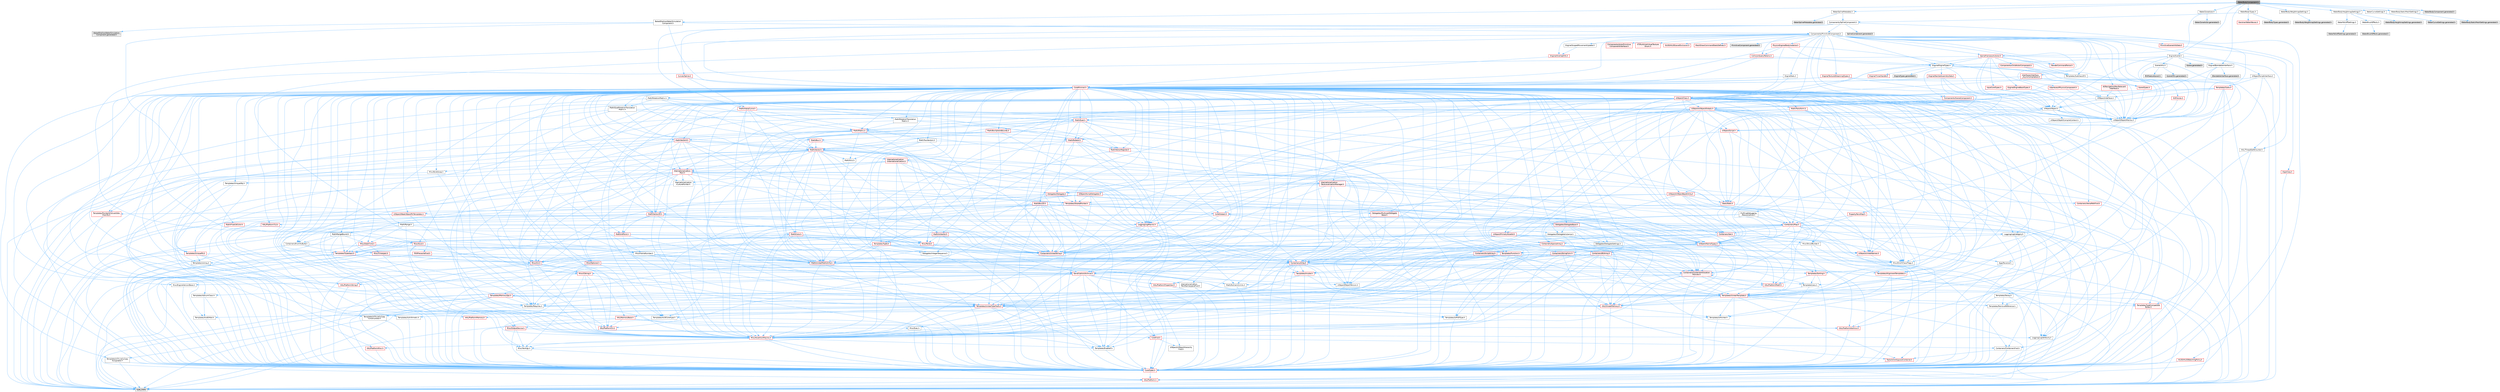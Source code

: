 digraph "WaterBodyComponent.h"
{
 // INTERACTIVE_SVG=YES
 // LATEX_PDF_SIZE
  bgcolor="transparent";
  edge [fontname=Helvetica,fontsize=10,labelfontname=Helvetica,labelfontsize=10];
  node [fontname=Helvetica,fontsize=10,shape=box,height=0.2,width=0.4];
  Node1 [id="Node000001",label="WaterBodyComponent.h",height=0.2,width=0.4,color="gray40", fillcolor="grey60", style="filled", fontcolor="black",tooltip=" "];
  Node1 -> Node2 [id="edge1_Node000001_Node000002",color="steelblue1",style="solid",tooltip=" "];
  Node2 [id="Node000002",label="Engine/BlendableInterface.h",height=0.2,width=0.4,color="grey40", fillcolor="white", style="filled",URL="$d7/d63/BlendableInterface_8h.html",tooltip=" "];
  Node2 -> Node3 [id="edge2_Node000002_Node000003",color="steelblue1",style="solid",tooltip=" "];
  Node3 [id="Node000003",label="UObject/ObjectMacros.h",height=0.2,width=0.4,color="grey40", fillcolor="white", style="filled",URL="$d8/d8d/ObjectMacros_8h.html",tooltip=" "];
  Node3 -> Node4 [id="edge3_Node000003_Node000004",color="steelblue1",style="solid",tooltip=" "];
  Node4 [id="Node000004",label="Misc/EnumClassFlags.h",height=0.2,width=0.4,color="grey40", fillcolor="white", style="filled",URL="$d8/de7/EnumClassFlags_8h.html",tooltip=" "];
  Node3 -> Node5 [id="edge4_Node000003_Node000005",color="steelblue1",style="solid",tooltip=" "];
  Node5 [id="Node000005",label="UObject/Script.h",height=0.2,width=0.4,color="red", fillcolor="#FFF0F0", style="filled",URL="$de/dc6/Script_8h.html",tooltip=" "];
  Node5 -> Node6 [id="edge5_Node000005_Node000006",color="steelblue1",style="solid",tooltip=" "];
  Node6 [id="Node000006",label="Delegates/Delegate.h",height=0.2,width=0.4,color="red", fillcolor="#FFF0F0", style="filled",URL="$d4/d80/Delegate_8h.html",tooltip=" "];
  Node6 -> Node7 [id="edge6_Node000006_Node000007",color="steelblue1",style="solid",tooltip=" "];
  Node7 [id="Node000007",label="CoreTypes.h",height=0.2,width=0.4,color="red", fillcolor="#FFF0F0", style="filled",URL="$dc/dec/CoreTypes_8h.html",tooltip=" "];
  Node7 -> Node8 [id="edge7_Node000007_Node000008",color="steelblue1",style="solid",tooltip=" "];
  Node8 [id="Node000008",label="HAL/Platform.h",height=0.2,width=0.4,color="red", fillcolor="#FFF0F0", style="filled",URL="$d9/dd0/Platform_8h.html",tooltip=" "];
  Node8 -> Node11 [id="edge8_Node000008_Node000011",color="steelblue1",style="solid",tooltip=" "];
  Node11 [id="Node000011",label="type_traits",height=0.2,width=0.4,color="grey60", fillcolor="#E0E0E0", style="filled",tooltip=" "];
  Node6 -> Node21 [id="edge9_Node000006_Node000021",color="steelblue1",style="solid",tooltip=" "];
  Node21 [id="Node000021",label="Misc/AssertionMacros.h",height=0.2,width=0.4,color="red", fillcolor="#FFF0F0", style="filled",URL="$d0/dfa/AssertionMacros_8h.html",tooltip=" "];
  Node21 -> Node7 [id="edge10_Node000021_Node000007",color="steelblue1",style="solid",tooltip=" "];
  Node21 -> Node8 [id="edge11_Node000021_Node000008",color="steelblue1",style="solid",tooltip=" "];
  Node21 -> Node22 [id="edge12_Node000021_Node000022",color="steelblue1",style="solid",tooltip=" "];
  Node22 [id="Node000022",label="HAL/PlatformMisc.h",height=0.2,width=0.4,color="red", fillcolor="#FFF0F0", style="filled",URL="$d0/df5/PlatformMisc_8h.html",tooltip=" "];
  Node22 -> Node7 [id="edge13_Node000022_Node000007",color="steelblue1",style="solid",tooltip=" "];
  Node21 -> Node57 [id="edge14_Node000021_Node000057",color="steelblue1",style="solid",tooltip=" "];
  Node57 [id="Node000057",label="Templates/EnableIf.h",height=0.2,width=0.4,color="grey40", fillcolor="white", style="filled",URL="$d7/d60/EnableIf_8h.html",tooltip=" "];
  Node57 -> Node7 [id="edge15_Node000057_Node000007",color="steelblue1",style="solid",tooltip=" "];
  Node21 -> Node63 [id="edge16_Node000021_Node000063",color="steelblue1",style="solid",tooltip=" "];
  Node63 [id="Node000063",label="Misc/VarArgs.h",height=0.2,width=0.4,color="grey40", fillcolor="white", style="filled",URL="$d5/d6f/VarArgs_8h.html",tooltip=" "];
  Node63 -> Node7 [id="edge17_Node000063_Node000007",color="steelblue1",style="solid",tooltip=" "];
  Node6 -> Node71 [id="edge18_Node000006_Node000071",color="steelblue1",style="solid",tooltip=" "];
  Node71 [id="Node000071",label="UObject/NameTypes.h",height=0.2,width=0.4,color="red", fillcolor="#FFF0F0", style="filled",URL="$d6/d35/NameTypes_8h.html",tooltip=" "];
  Node71 -> Node7 [id="edge19_Node000071_Node000007",color="steelblue1",style="solid",tooltip=" "];
  Node71 -> Node21 [id="edge20_Node000071_Node000021",color="steelblue1",style="solid",tooltip=" "];
  Node71 -> Node72 [id="edge21_Node000071_Node000072",color="steelblue1",style="solid",tooltip=" "];
  Node72 [id="Node000072",label="HAL/UnrealMemory.h",height=0.2,width=0.4,color="red", fillcolor="#FFF0F0", style="filled",URL="$d9/d96/UnrealMemory_8h.html",tooltip=" "];
  Node72 -> Node7 [id="edge22_Node000072_Node000007",color="steelblue1",style="solid",tooltip=" "];
  Node72 -> Node76 [id="edge23_Node000072_Node000076",color="steelblue1",style="solid",tooltip=" "];
  Node76 [id="Node000076",label="HAL/MemoryBase.h",height=0.2,width=0.4,color="red", fillcolor="#FFF0F0", style="filled",URL="$d6/d9f/MemoryBase_8h.html",tooltip=" "];
  Node76 -> Node7 [id="edge24_Node000076_Node000007",color="steelblue1",style="solid",tooltip=" "];
  Node76 -> Node50 [id="edge25_Node000076_Node000050",color="steelblue1",style="solid",tooltip=" "];
  Node50 [id="Node000050",label="HAL/PlatformAtomics.h",height=0.2,width=0.4,color="red", fillcolor="#FFF0F0", style="filled",URL="$d3/d36/PlatformAtomics_8h.html",tooltip=" "];
  Node50 -> Node7 [id="edge26_Node000050_Node000007",color="steelblue1",style="solid",tooltip=" "];
  Node76 -> Node34 [id="edge27_Node000076_Node000034",color="steelblue1",style="solid",tooltip=" "];
  Node34 [id="Node000034",label="HAL/PlatformCrt.h",height=0.2,width=0.4,color="red", fillcolor="#FFF0F0", style="filled",URL="$d8/d75/PlatformCrt_8h.html",tooltip=" "];
  Node76 -> Node77 [id="edge28_Node000076_Node000077",color="steelblue1",style="solid",tooltip=" "];
  Node77 [id="Node000077",label="Misc/Exec.h",height=0.2,width=0.4,color="grey40", fillcolor="white", style="filled",URL="$de/ddb/Exec_8h.html",tooltip=" "];
  Node77 -> Node7 [id="edge29_Node000077_Node000007",color="steelblue1",style="solid",tooltip=" "];
  Node77 -> Node21 [id="edge30_Node000077_Node000021",color="steelblue1",style="solid",tooltip=" "];
  Node76 -> Node78 [id="edge31_Node000076_Node000078",color="steelblue1",style="solid",tooltip=" "];
  Node78 [id="Node000078",label="Misc/OutputDevice.h",height=0.2,width=0.4,color="red", fillcolor="#FFF0F0", style="filled",URL="$d7/d32/OutputDevice_8h.html",tooltip=" "];
  Node78 -> Node29 [id="edge32_Node000078_Node000029",color="steelblue1",style="solid",tooltip=" "];
  Node29 [id="Node000029",label="CoreFwd.h",height=0.2,width=0.4,color="red", fillcolor="#FFF0F0", style="filled",URL="$d1/d1e/CoreFwd_8h.html",tooltip=" "];
  Node29 -> Node7 [id="edge33_Node000029_Node000007",color="steelblue1",style="solid",tooltip=" "];
  Node29 -> Node30 [id="edge34_Node000029_Node000030",color="steelblue1",style="solid",tooltip=" "];
  Node30 [id="Node000030",label="Containers/ContainersFwd.h",height=0.2,width=0.4,color="grey40", fillcolor="white", style="filled",URL="$d4/d0a/ContainersFwd_8h.html",tooltip=" "];
  Node30 -> Node8 [id="edge35_Node000030_Node000008",color="steelblue1",style="solid",tooltip=" "];
  Node30 -> Node7 [id="edge36_Node000030_Node000007",color="steelblue1",style="solid",tooltip=" "];
  Node30 -> Node27 [id="edge37_Node000030_Node000027",color="steelblue1",style="solid",tooltip=" "];
  Node27 [id="Node000027",label="Traits/IsContiguousContainer.h",height=0.2,width=0.4,color="red", fillcolor="#FFF0F0", style="filled",URL="$d5/d3c/IsContiguousContainer_8h.html",tooltip=" "];
  Node27 -> Node7 [id="edge38_Node000027_Node000007",color="steelblue1",style="solid",tooltip=" "];
  Node29 -> Node32 [id="edge39_Node000029_Node000032",color="steelblue1",style="solid",tooltip=" "];
  Node32 [id="Node000032",label="UObject/UObjectHierarchy\lFwd.h",height=0.2,width=0.4,color="grey40", fillcolor="white", style="filled",URL="$d3/d13/UObjectHierarchyFwd_8h.html",tooltip=" "];
  Node78 -> Node7 [id="edge40_Node000078_Node000007",color="steelblue1",style="solid",tooltip=" "];
  Node78 -> Node79 [id="edge41_Node000078_Node000079",color="steelblue1",style="solid",tooltip=" "];
  Node79 [id="Node000079",label="Logging/LogVerbosity.h",height=0.2,width=0.4,color="grey40", fillcolor="white", style="filled",URL="$d2/d8f/LogVerbosity_8h.html",tooltip=" "];
  Node79 -> Node7 [id="edge42_Node000079_Node000007",color="steelblue1",style="solid",tooltip=" "];
  Node78 -> Node63 [id="edge43_Node000078_Node000063",color="steelblue1",style="solid",tooltip=" "];
  Node72 -> Node89 [id="edge44_Node000072_Node000089",color="steelblue1",style="solid",tooltip=" "];
  Node89 [id="Node000089",label="HAL/PlatformMemory.h",height=0.2,width=0.4,color="red", fillcolor="#FFF0F0", style="filled",URL="$de/d68/PlatformMemory_8h.html",tooltip=" "];
  Node89 -> Node7 [id="edge45_Node000089_Node000007",color="steelblue1",style="solid",tooltip=" "];
  Node72 -> Node92 [id="edge46_Node000072_Node000092",color="steelblue1",style="solid",tooltip=" "];
  Node92 [id="Node000092",label="Templates/IsPointer.h",height=0.2,width=0.4,color="grey40", fillcolor="white", style="filled",URL="$d7/d05/IsPointer_8h.html",tooltip=" "];
  Node92 -> Node7 [id="edge47_Node000092_Node000007",color="steelblue1",style="solid",tooltip=" "];
  Node71 -> Node93 [id="edge48_Node000071_Node000093",color="steelblue1",style="solid",tooltip=" "];
  Node93 [id="Node000093",label="Templates/UnrealTypeTraits.h",height=0.2,width=0.4,color="red", fillcolor="#FFF0F0", style="filled",URL="$d2/d2d/UnrealTypeTraits_8h.html",tooltip=" "];
  Node93 -> Node7 [id="edge49_Node000093_Node000007",color="steelblue1",style="solid",tooltip=" "];
  Node93 -> Node92 [id="edge50_Node000093_Node000092",color="steelblue1",style="solid",tooltip=" "];
  Node93 -> Node21 [id="edge51_Node000093_Node000021",color="steelblue1",style="solid",tooltip=" "];
  Node93 -> Node85 [id="edge52_Node000093_Node000085",color="steelblue1",style="solid",tooltip=" "];
  Node85 [id="Node000085",label="Templates/AndOrNot.h",height=0.2,width=0.4,color="grey40", fillcolor="white", style="filled",URL="$db/d0a/AndOrNot_8h.html",tooltip=" "];
  Node85 -> Node7 [id="edge53_Node000085_Node000007",color="steelblue1",style="solid",tooltip=" "];
  Node93 -> Node57 [id="edge54_Node000093_Node000057",color="steelblue1",style="solid",tooltip=" "];
  Node93 -> Node94 [id="edge55_Node000093_Node000094",color="steelblue1",style="solid",tooltip=" "];
  Node94 [id="Node000094",label="Templates/IsArithmetic.h",height=0.2,width=0.4,color="grey40", fillcolor="white", style="filled",URL="$d2/d5d/IsArithmetic_8h.html",tooltip=" "];
  Node94 -> Node7 [id="edge56_Node000094_Node000007",color="steelblue1",style="solid",tooltip=" "];
  Node93 -> Node96 [id="edge57_Node000093_Node000096",color="steelblue1",style="solid",tooltip=" "];
  Node96 [id="Node000096",label="Templates/IsPODType.h",height=0.2,width=0.4,color="grey40", fillcolor="white", style="filled",URL="$d7/db1/IsPODType_8h.html",tooltip=" "];
  Node96 -> Node7 [id="edge58_Node000096_Node000007",color="steelblue1",style="solid",tooltip=" "];
  Node93 -> Node97 [id="edge59_Node000093_Node000097",color="steelblue1",style="solid",tooltip=" "];
  Node97 [id="Node000097",label="Templates/IsUECoreType.h",height=0.2,width=0.4,color="grey40", fillcolor="white", style="filled",URL="$d1/db8/IsUECoreType_8h.html",tooltip=" "];
  Node97 -> Node7 [id="edge60_Node000097_Node000007",color="steelblue1",style="solid",tooltip=" "];
  Node97 -> Node11 [id="edge61_Node000097_Node000011",color="steelblue1",style="solid",tooltip=" "];
  Node93 -> Node86 [id="edge62_Node000093_Node000086",color="steelblue1",style="solid",tooltip=" "];
  Node86 [id="Node000086",label="Templates/IsTriviallyCopy\lConstructible.h",height=0.2,width=0.4,color="grey40", fillcolor="white", style="filled",URL="$d3/d78/IsTriviallyCopyConstructible_8h.html",tooltip=" "];
  Node86 -> Node7 [id="edge63_Node000086_Node000007",color="steelblue1",style="solid",tooltip=" "];
  Node86 -> Node11 [id="edge64_Node000086_Node000011",color="steelblue1",style="solid",tooltip=" "];
  Node71 -> Node98 [id="edge65_Node000071_Node000098",color="steelblue1",style="solid",tooltip=" "];
  Node98 [id="Node000098",label="Templates/UnrealTemplate.h",height=0.2,width=0.4,color="red", fillcolor="#FFF0F0", style="filled",URL="$d4/d24/UnrealTemplate_8h.html",tooltip=" "];
  Node98 -> Node7 [id="edge66_Node000098_Node000007",color="steelblue1",style="solid",tooltip=" "];
  Node98 -> Node92 [id="edge67_Node000098_Node000092",color="steelblue1",style="solid",tooltip=" "];
  Node98 -> Node72 [id="edge68_Node000098_Node000072",color="steelblue1",style="solid",tooltip=" "];
  Node98 -> Node93 [id="edge69_Node000098_Node000093",color="steelblue1",style="solid",tooltip=" "];
  Node98 -> Node101 [id="edge70_Node000098_Node000101",color="steelblue1",style="solid",tooltip=" "];
  Node101 [id="Node000101",label="Templates/RemoveReference.h",height=0.2,width=0.4,color="grey40", fillcolor="white", style="filled",URL="$da/dbe/RemoveReference_8h.html",tooltip=" "];
  Node101 -> Node7 [id="edge71_Node000101_Node000007",color="steelblue1",style="solid",tooltip=" "];
  Node98 -> Node65 [id="edge72_Node000098_Node000065",color="steelblue1",style="solid",tooltip=" "];
  Node65 [id="Node000065",label="Templates/Requires.h",height=0.2,width=0.4,color="grey40", fillcolor="white", style="filled",URL="$dc/d96/Requires_8h.html",tooltip=" "];
  Node65 -> Node57 [id="edge73_Node000065_Node000057",color="steelblue1",style="solid",tooltip=" "];
  Node65 -> Node11 [id="edge74_Node000065_Node000011",color="steelblue1",style="solid",tooltip=" "];
  Node98 -> Node102 [id="edge75_Node000098_Node000102",color="steelblue1",style="solid",tooltip=" "];
  Node102 [id="Node000102",label="Templates/TypeCompatible\lBytes.h",height=0.2,width=0.4,color="red", fillcolor="#FFF0F0", style="filled",URL="$df/d0a/TypeCompatibleBytes_8h.html",tooltip=" "];
  Node102 -> Node7 [id="edge76_Node000102_Node000007",color="steelblue1",style="solid",tooltip=" "];
  Node102 -> Node11 [id="edge77_Node000102_Node000011",color="steelblue1",style="solid",tooltip=" "];
  Node98 -> Node27 [id="edge78_Node000098_Node000027",color="steelblue1",style="solid",tooltip=" "];
  Node98 -> Node11 [id="edge79_Node000098_Node000011",color="steelblue1",style="solid",tooltip=" "];
  Node71 -> Node104 [id="edge80_Node000071_Node000104",color="steelblue1",style="solid",tooltip=" "];
  Node104 [id="Node000104",label="Containers/UnrealString.h",height=0.2,width=0.4,color="red", fillcolor="#FFF0F0", style="filled",URL="$d5/dba/UnrealString_8h.html",tooltip=" "];
  Node71 -> Node111 [id="edge81_Node000071_Node000111",color="steelblue1",style="solid",tooltip=" "];
  Node111 [id="Node000111",label="Containers/StringConv.h",height=0.2,width=0.4,color="red", fillcolor="#FFF0F0", style="filled",URL="$d3/ddf/StringConv_8h.html",tooltip=" "];
  Node111 -> Node7 [id="edge82_Node000111_Node000007",color="steelblue1",style="solid",tooltip=" "];
  Node111 -> Node21 [id="edge83_Node000111_Node000021",color="steelblue1",style="solid",tooltip=" "];
  Node111 -> Node112 [id="edge84_Node000111_Node000112",color="steelblue1",style="solid",tooltip=" "];
  Node112 [id="Node000112",label="Containers/ContainerAllocation\lPolicies.h",height=0.2,width=0.4,color="red", fillcolor="#FFF0F0", style="filled",URL="$d7/dff/ContainerAllocationPolicies_8h.html",tooltip=" "];
  Node112 -> Node7 [id="edge85_Node000112_Node000007",color="steelblue1",style="solid",tooltip=" "];
  Node112 -> Node112 [id="edge86_Node000112_Node000112",color="steelblue1",style="solid",tooltip=" "];
  Node112 -> Node114 [id="edge87_Node000112_Node000114",color="steelblue1",style="solid",tooltip=" "];
  Node114 [id="Node000114",label="HAL/PlatformMath.h",height=0.2,width=0.4,color="red", fillcolor="#FFF0F0", style="filled",URL="$dc/d53/PlatformMath_8h.html",tooltip=" "];
  Node114 -> Node7 [id="edge88_Node000114_Node000007",color="steelblue1",style="solid",tooltip=" "];
  Node112 -> Node72 [id="edge89_Node000112_Node000072",color="steelblue1",style="solid",tooltip=" "];
  Node112 -> Node44 [id="edge90_Node000112_Node000044",color="steelblue1",style="solid",tooltip=" "];
  Node44 [id="Node000044",label="Math/NumericLimits.h",height=0.2,width=0.4,color="grey40", fillcolor="white", style="filled",URL="$df/d1b/NumericLimits_8h.html",tooltip=" "];
  Node44 -> Node7 [id="edge91_Node000044_Node000007",color="steelblue1",style="solid",tooltip=" "];
  Node112 -> Node21 [id="edge92_Node000112_Node000021",color="steelblue1",style="solid",tooltip=" "];
  Node112 -> Node123 [id="edge93_Node000112_Node000123",color="steelblue1",style="solid",tooltip=" "];
  Node123 [id="Node000123",label="Templates/MemoryOps.h",height=0.2,width=0.4,color="red", fillcolor="#FFF0F0", style="filled",URL="$db/dea/MemoryOps_8h.html",tooltip=" "];
  Node123 -> Node7 [id="edge94_Node000123_Node000007",color="steelblue1",style="solid",tooltip=" "];
  Node123 -> Node72 [id="edge95_Node000123_Node000072",color="steelblue1",style="solid",tooltip=" "];
  Node123 -> Node87 [id="edge96_Node000123_Node000087",color="steelblue1",style="solid",tooltip=" "];
  Node87 [id="Node000087",label="Templates/IsTriviallyCopy\lAssignable.h",height=0.2,width=0.4,color="grey40", fillcolor="white", style="filled",URL="$d2/df2/IsTriviallyCopyAssignable_8h.html",tooltip=" "];
  Node87 -> Node7 [id="edge97_Node000087_Node000007",color="steelblue1",style="solid",tooltip=" "];
  Node87 -> Node11 [id="edge98_Node000087_Node000011",color="steelblue1",style="solid",tooltip=" "];
  Node123 -> Node86 [id="edge99_Node000123_Node000086",color="steelblue1",style="solid",tooltip=" "];
  Node123 -> Node65 [id="edge100_Node000123_Node000065",color="steelblue1",style="solid",tooltip=" "];
  Node123 -> Node93 [id="edge101_Node000123_Node000093",color="steelblue1",style="solid",tooltip=" "];
  Node123 -> Node11 [id="edge102_Node000123_Node000011",color="steelblue1",style="solid",tooltip=" "];
  Node112 -> Node102 [id="edge103_Node000112_Node000102",color="steelblue1",style="solid",tooltip=" "];
  Node112 -> Node11 [id="edge104_Node000112_Node000011",color="steelblue1",style="solid",tooltip=" "];
  Node111 -> Node124 [id="edge105_Node000111_Node000124",color="steelblue1",style="solid",tooltip=" "];
  Node124 [id="Node000124",label="Containers/Array.h",height=0.2,width=0.4,color="red", fillcolor="#FFF0F0", style="filled",URL="$df/dd0/Array_8h.html",tooltip=" "];
  Node124 -> Node7 [id="edge106_Node000124_Node000007",color="steelblue1",style="solid",tooltip=" "];
  Node124 -> Node21 [id="edge107_Node000124_Node000021",color="steelblue1",style="solid",tooltip=" "];
  Node124 -> Node72 [id="edge108_Node000124_Node000072",color="steelblue1",style="solid",tooltip=" "];
  Node124 -> Node93 [id="edge109_Node000124_Node000093",color="steelblue1",style="solid",tooltip=" "];
  Node124 -> Node98 [id="edge110_Node000124_Node000098",color="steelblue1",style="solid",tooltip=" "];
  Node124 -> Node112 [id="edge111_Node000124_Node000112",color="steelblue1",style="solid",tooltip=" "];
  Node124 -> Node131 [id="edge112_Node000124_Node000131",color="steelblue1",style="solid",tooltip=" "];
  Node131 [id="Node000131",label="Serialization/Archive.h",height=0.2,width=0.4,color="red", fillcolor="#FFF0F0", style="filled",URL="$d7/d3b/Archive_8h.html",tooltip=" "];
  Node131 -> Node29 [id="edge113_Node000131_Node000029",color="steelblue1",style="solid",tooltip=" "];
  Node131 -> Node7 [id="edge114_Node000131_Node000007",color="steelblue1",style="solid",tooltip=" "];
  Node131 -> Node132 [id="edge115_Node000131_Node000132",color="steelblue1",style="solid",tooltip=" "];
  Node132 [id="Node000132",label="HAL/PlatformProperties.h",height=0.2,width=0.4,color="red", fillcolor="#FFF0F0", style="filled",URL="$d9/db0/PlatformProperties_8h.html",tooltip=" "];
  Node132 -> Node7 [id="edge116_Node000132_Node000007",color="steelblue1",style="solid",tooltip=" "];
  Node131 -> Node135 [id="edge117_Node000131_Node000135",color="steelblue1",style="solid",tooltip=" "];
  Node135 [id="Node000135",label="Internationalization\l/TextNamespaceFwd.h",height=0.2,width=0.4,color="grey40", fillcolor="white", style="filled",URL="$d8/d97/TextNamespaceFwd_8h.html",tooltip=" "];
  Node135 -> Node7 [id="edge118_Node000135_Node000007",color="steelblue1",style="solid",tooltip=" "];
  Node131 -> Node21 [id="edge119_Node000131_Node000021",color="steelblue1",style="solid",tooltip=" "];
  Node131 -> Node136 [id="edge120_Node000131_Node000136",color="steelblue1",style="solid",tooltip=" "];
  Node136 [id="Node000136",label="Misc/EngineVersionBase.h",height=0.2,width=0.4,color="grey40", fillcolor="white", style="filled",URL="$d5/d2b/EngineVersionBase_8h.html",tooltip=" "];
  Node136 -> Node7 [id="edge121_Node000136_Node000007",color="steelblue1",style="solid",tooltip=" "];
  Node131 -> Node63 [id="edge122_Node000131_Node000063",color="steelblue1",style="solid",tooltip=" "];
  Node131 -> Node57 [id="edge123_Node000131_Node000057",color="steelblue1",style="solid",tooltip=" "];
  Node131 -> Node139 [id="edge124_Node000131_Node000139",color="steelblue1",style="solid",tooltip=" "];
  Node139 [id="Node000139",label="Templates/IsEnumClass.h",height=0.2,width=0.4,color="grey40", fillcolor="white", style="filled",URL="$d7/d15/IsEnumClass_8h.html",tooltip=" "];
  Node139 -> Node7 [id="edge125_Node000139_Node000007",color="steelblue1",style="solid",tooltip=" "];
  Node139 -> Node85 [id="edge126_Node000139_Node000085",color="steelblue1",style="solid",tooltip=" "];
  Node131 -> Node98 [id="edge127_Node000131_Node000098",color="steelblue1",style="solid",tooltip=" "];
  Node131 -> Node140 [id="edge128_Node000131_Node000140",color="steelblue1",style="solid",tooltip=" "];
  Node140 [id="Node000140",label="UObject/ObjectVersion.h",height=0.2,width=0.4,color="grey40", fillcolor="white", style="filled",URL="$da/d63/ObjectVersion_8h.html",tooltip=" "];
  Node140 -> Node7 [id="edge129_Node000140_Node000007",color="steelblue1",style="solid",tooltip=" "];
  Node124 -> Node157 [id="edge130_Node000124_Node000157",color="steelblue1",style="solid",tooltip=" "];
  Node157 [id="Node000157",label="Templates/Invoke.h",height=0.2,width=0.4,color="red", fillcolor="#FFF0F0", style="filled",URL="$d7/deb/Invoke_8h.html",tooltip=" "];
  Node157 -> Node7 [id="edge131_Node000157_Node000007",color="steelblue1",style="solid",tooltip=" "];
  Node157 -> Node98 [id="edge132_Node000157_Node000098",color="steelblue1",style="solid",tooltip=" "];
  Node157 -> Node11 [id="edge133_Node000157_Node000011",color="steelblue1",style="solid",tooltip=" "];
  Node124 -> Node162 [id="edge134_Node000124_Node000162",color="steelblue1",style="solid",tooltip=" "];
  Node162 [id="Node000162",label="Templates/Less.h",height=0.2,width=0.4,color="grey40", fillcolor="white", style="filled",URL="$de/dc8/Less_8h.html",tooltip=" "];
  Node162 -> Node7 [id="edge135_Node000162_Node000007",color="steelblue1",style="solid",tooltip=" "];
  Node162 -> Node98 [id="edge136_Node000162_Node000098",color="steelblue1",style="solid",tooltip=" "];
  Node124 -> Node65 [id="edge137_Node000124_Node000065",color="steelblue1",style="solid",tooltip=" "];
  Node124 -> Node170 [id="edge138_Node000124_Node000170",color="steelblue1",style="solid",tooltip=" "];
  Node170 [id="Node000170",label="Templates/Sorting.h",height=0.2,width=0.4,color="red", fillcolor="#FFF0F0", style="filled",URL="$d3/d9e/Sorting_8h.html",tooltip=" "];
  Node170 -> Node7 [id="edge139_Node000170_Node000007",color="steelblue1",style="solid",tooltip=" "];
  Node170 -> Node114 [id="edge140_Node000170_Node000114",color="steelblue1",style="solid",tooltip=" "];
  Node170 -> Node162 [id="edge141_Node000170_Node000162",color="steelblue1",style="solid",tooltip=" "];
  Node124 -> Node174 [id="edge142_Node000124_Node000174",color="steelblue1",style="solid",tooltip=" "];
  Node174 [id="Node000174",label="Templates/AlignmentTemplates.h",height=0.2,width=0.4,color="red", fillcolor="#FFF0F0", style="filled",URL="$dd/d32/AlignmentTemplates_8h.html",tooltip=" "];
  Node174 -> Node7 [id="edge143_Node000174_Node000007",color="steelblue1",style="solid",tooltip=" "];
  Node174 -> Node92 [id="edge144_Node000174_Node000092",color="steelblue1",style="solid",tooltip=" "];
  Node124 -> Node11 [id="edge145_Node000124_Node000011",color="steelblue1",style="solid",tooltip=" "];
  Node111 -> Node148 [id="edge146_Node000111_Node000148",color="steelblue1",style="solid",tooltip=" "];
  Node148 [id="Node000148",label="Misc/CString.h",height=0.2,width=0.4,color="red", fillcolor="#FFF0F0", style="filled",URL="$d2/d49/CString_8h.html",tooltip=" "];
  Node148 -> Node7 [id="edge147_Node000148_Node000007",color="steelblue1",style="solid",tooltip=" "];
  Node148 -> Node34 [id="edge148_Node000148_Node000034",color="steelblue1",style="solid",tooltip=" "];
  Node148 -> Node74 [id="edge149_Node000148_Node000074",color="steelblue1",style="solid",tooltip=" "];
  Node74 [id="Node000074",label="HAL/PlatformString.h",height=0.2,width=0.4,color="red", fillcolor="#FFF0F0", style="filled",URL="$db/db5/PlatformString_8h.html",tooltip=" "];
  Node74 -> Node7 [id="edge150_Node000074_Node000007",color="steelblue1",style="solid",tooltip=" "];
  Node148 -> Node21 [id="edge151_Node000148_Node000021",color="steelblue1",style="solid",tooltip=" "];
  Node148 -> Node63 [id="edge152_Node000148_Node000063",color="steelblue1",style="solid",tooltip=" "];
  Node111 -> Node175 [id="edge153_Node000111_Node000175",color="steelblue1",style="solid",tooltip=" "];
  Node175 [id="Node000175",label="Templates/IsArray.h",height=0.2,width=0.4,color="grey40", fillcolor="white", style="filled",URL="$d8/d8d/IsArray_8h.html",tooltip=" "];
  Node175 -> Node7 [id="edge154_Node000175_Node000007",color="steelblue1",style="solid",tooltip=" "];
  Node111 -> Node98 [id="edge155_Node000111_Node000098",color="steelblue1",style="solid",tooltip=" "];
  Node111 -> Node93 [id="edge156_Node000111_Node000093",color="steelblue1",style="solid",tooltip=" "];
  Node111 -> Node27 [id="edge157_Node000111_Node000027",color="steelblue1",style="solid",tooltip=" "];
  Node111 -> Node11 [id="edge158_Node000111_Node000011",color="steelblue1",style="solid",tooltip=" "];
  Node71 -> Node176 [id="edge159_Node000071_Node000176",color="steelblue1",style="solid",tooltip=" "];
  Node176 [id="Node000176",label="UObject/UnrealNames.h",height=0.2,width=0.4,color="red", fillcolor="#FFF0F0", style="filled",URL="$d8/db1/UnrealNames_8h.html",tooltip=" "];
  Node176 -> Node7 [id="edge160_Node000176_Node000007",color="steelblue1",style="solid",tooltip=" "];
  Node6 -> Node184 [id="edge161_Node000006_Node000184",color="steelblue1",style="solid",tooltip=" "];
  Node184 [id="Node000184",label="Templates/SharedPointer.h",height=0.2,width=0.4,color="red", fillcolor="#FFF0F0", style="filled",URL="$d2/d17/SharedPointer_8h.html",tooltip=" "];
  Node184 -> Node7 [id="edge162_Node000184_Node000007",color="steelblue1",style="solid",tooltip=" "];
  Node184 -> Node185 [id="edge163_Node000184_Node000185",color="steelblue1",style="solid",tooltip=" "];
  Node185 [id="Node000185",label="Templates/PointerIsConvertible\lFromTo.h",height=0.2,width=0.4,color="red", fillcolor="#FFF0F0", style="filled",URL="$d6/d65/PointerIsConvertibleFromTo_8h.html",tooltip=" "];
  Node185 -> Node7 [id="edge164_Node000185_Node000007",color="steelblue1",style="solid",tooltip=" "];
  Node185 -> Node11 [id="edge165_Node000185_Node000011",color="steelblue1",style="solid",tooltip=" "];
  Node184 -> Node21 [id="edge166_Node000184_Node000021",color="steelblue1",style="solid",tooltip=" "];
  Node184 -> Node72 [id="edge167_Node000184_Node000072",color="steelblue1",style="solid",tooltip=" "];
  Node184 -> Node124 [id="edge168_Node000184_Node000124",color="steelblue1",style="solid",tooltip=" "];
  Node184 -> Node186 [id="edge169_Node000184_Node000186",color="steelblue1",style="solid",tooltip=" "];
  Node186 [id="Node000186",label="Containers/Map.h",height=0.2,width=0.4,color="red", fillcolor="#FFF0F0", style="filled",URL="$df/d79/Map_8h.html",tooltip=" "];
  Node186 -> Node7 [id="edge170_Node000186_Node000007",color="steelblue1",style="solid",tooltip=" "];
  Node186 -> Node187 [id="edge171_Node000186_Node000187",color="steelblue1",style="solid",tooltip=" "];
  Node187 [id="Node000187",label="Algo/Reverse.h",height=0.2,width=0.4,color="grey40", fillcolor="white", style="filled",URL="$d5/d93/Reverse_8h.html",tooltip=" "];
  Node187 -> Node7 [id="edge172_Node000187_Node000007",color="steelblue1",style="solid",tooltip=" "];
  Node187 -> Node98 [id="edge173_Node000187_Node000098",color="steelblue1",style="solid",tooltip=" "];
  Node186 -> Node188 [id="edge174_Node000186_Node000188",color="steelblue1",style="solid",tooltip=" "];
  Node188 [id="Node000188",label="Containers/Set.h",height=0.2,width=0.4,color="red", fillcolor="#FFF0F0", style="filled",URL="$d4/d45/Set_8h.html",tooltip=" "];
  Node188 -> Node112 [id="edge175_Node000188_Node000112",color="steelblue1",style="solid",tooltip=" "];
  Node188 -> Node190 [id="edge176_Node000188_Node000190",color="steelblue1",style="solid",tooltip=" "];
  Node190 [id="Node000190",label="Containers/SparseArray.h",height=0.2,width=0.4,color="red", fillcolor="#FFF0F0", style="filled",URL="$d5/dbf/SparseArray_8h.html",tooltip=" "];
  Node190 -> Node7 [id="edge177_Node000190_Node000007",color="steelblue1",style="solid",tooltip=" "];
  Node190 -> Node21 [id="edge178_Node000190_Node000021",color="steelblue1",style="solid",tooltip=" "];
  Node190 -> Node72 [id="edge179_Node000190_Node000072",color="steelblue1",style="solid",tooltip=" "];
  Node190 -> Node93 [id="edge180_Node000190_Node000093",color="steelblue1",style="solid",tooltip=" "];
  Node190 -> Node98 [id="edge181_Node000190_Node000098",color="steelblue1",style="solid",tooltip=" "];
  Node190 -> Node112 [id="edge182_Node000190_Node000112",color="steelblue1",style="solid",tooltip=" "];
  Node190 -> Node162 [id="edge183_Node000190_Node000162",color="steelblue1",style="solid",tooltip=" "];
  Node190 -> Node124 [id="edge184_Node000190_Node000124",color="steelblue1",style="solid",tooltip=" "];
  Node190 -> Node173 [id="edge185_Node000190_Node000173",color="steelblue1",style="solid",tooltip=" "];
  Node173 [id="Node000173",label="Math/UnrealMathUtility.h",height=0.2,width=0.4,color="red", fillcolor="#FFF0F0", style="filled",URL="$db/db8/UnrealMathUtility_8h.html",tooltip=" "];
  Node173 -> Node7 [id="edge186_Node000173_Node000007",color="steelblue1",style="solid",tooltip=" "];
  Node173 -> Node21 [id="edge187_Node000173_Node000021",color="steelblue1",style="solid",tooltip=" "];
  Node173 -> Node114 [id="edge188_Node000173_Node000114",color="steelblue1",style="solid",tooltip=" "];
  Node173 -> Node65 [id="edge189_Node000173_Node000065",color="steelblue1",style="solid",tooltip=" "];
  Node190 -> Node191 [id="edge190_Node000190_Node000191",color="steelblue1",style="solid",tooltip=" "];
  Node191 [id="Node000191",label="Containers/ScriptArray.h",height=0.2,width=0.4,color="red", fillcolor="#FFF0F0", style="filled",URL="$dc/daf/ScriptArray_8h.html",tooltip=" "];
  Node191 -> Node7 [id="edge191_Node000191_Node000007",color="steelblue1",style="solid",tooltip=" "];
  Node191 -> Node21 [id="edge192_Node000191_Node000021",color="steelblue1",style="solid",tooltip=" "];
  Node191 -> Node72 [id="edge193_Node000191_Node000072",color="steelblue1",style="solid",tooltip=" "];
  Node191 -> Node112 [id="edge194_Node000191_Node000112",color="steelblue1",style="solid",tooltip=" "];
  Node191 -> Node124 [id="edge195_Node000191_Node000124",color="steelblue1",style="solid",tooltip=" "];
  Node190 -> Node192 [id="edge196_Node000190_Node000192",color="steelblue1",style="solid",tooltip=" "];
  Node192 [id="Node000192",label="Containers/BitArray.h",height=0.2,width=0.4,color="red", fillcolor="#FFF0F0", style="filled",URL="$d1/de4/BitArray_8h.html",tooltip=" "];
  Node192 -> Node112 [id="edge197_Node000192_Node000112",color="steelblue1",style="solid",tooltip=" "];
  Node192 -> Node7 [id="edge198_Node000192_Node000007",color="steelblue1",style="solid",tooltip=" "];
  Node192 -> Node50 [id="edge199_Node000192_Node000050",color="steelblue1",style="solid",tooltip=" "];
  Node192 -> Node72 [id="edge200_Node000192_Node000072",color="steelblue1",style="solid",tooltip=" "];
  Node192 -> Node173 [id="edge201_Node000192_Node000173",color="steelblue1",style="solid",tooltip=" "];
  Node192 -> Node21 [id="edge202_Node000192_Node000021",color="steelblue1",style="solid",tooltip=" "];
  Node192 -> Node4 [id="edge203_Node000192_Node000004",color="steelblue1",style="solid",tooltip=" "];
  Node192 -> Node131 [id="edge204_Node000192_Node000131",color="steelblue1",style="solid",tooltip=" "];
  Node192 -> Node57 [id="edge205_Node000192_Node000057",color="steelblue1",style="solid",tooltip=" "];
  Node192 -> Node157 [id="edge206_Node000192_Node000157",color="steelblue1",style="solid",tooltip=" "];
  Node192 -> Node98 [id="edge207_Node000192_Node000098",color="steelblue1",style="solid",tooltip=" "];
  Node192 -> Node93 [id="edge208_Node000192_Node000093",color="steelblue1",style="solid",tooltip=" "];
  Node190 -> Node104 [id="edge209_Node000190_Node000104",color="steelblue1",style="solid",tooltip=" "];
  Node188 -> Node30 [id="edge210_Node000188_Node000030",color="steelblue1",style="solid",tooltip=" "];
  Node188 -> Node173 [id="edge211_Node000188_Node000173",color="steelblue1",style="solid",tooltip=" "];
  Node188 -> Node21 [id="edge212_Node000188_Node000021",color="steelblue1",style="solid",tooltip=" "];
  Node188 -> Node208 [id="edge213_Node000188_Node000208",color="steelblue1",style="solid",tooltip=" "];
  Node208 [id="Node000208",label="Misc/StructBuilder.h",height=0.2,width=0.4,color="grey40", fillcolor="white", style="filled",URL="$d9/db3/StructBuilder_8h.html",tooltip=" "];
  Node208 -> Node7 [id="edge214_Node000208_Node000007",color="steelblue1",style="solid",tooltip=" "];
  Node208 -> Node173 [id="edge215_Node000208_Node000173",color="steelblue1",style="solid",tooltip=" "];
  Node208 -> Node174 [id="edge216_Node000208_Node000174",color="steelblue1",style="solid",tooltip=" "];
  Node188 -> Node209 [id="edge217_Node000188_Node000209",color="steelblue1",style="solid",tooltip=" "];
  Node209 [id="Node000209",label="Templates/Function.h",height=0.2,width=0.4,color="red", fillcolor="#FFF0F0", style="filled",URL="$df/df5/Function_8h.html",tooltip=" "];
  Node209 -> Node7 [id="edge218_Node000209_Node000007",color="steelblue1",style="solid",tooltip=" "];
  Node209 -> Node21 [id="edge219_Node000209_Node000021",color="steelblue1",style="solid",tooltip=" "];
  Node209 -> Node72 [id="edge220_Node000209_Node000072",color="steelblue1",style="solid",tooltip=" "];
  Node209 -> Node93 [id="edge221_Node000209_Node000093",color="steelblue1",style="solid",tooltip=" "];
  Node209 -> Node157 [id="edge222_Node000209_Node000157",color="steelblue1",style="solid",tooltip=" "];
  Node209 -> Node98 [id="edge223_Node000209_Node000098",color="steelblue1",style="solid",tooltip=" "];
  Node209 -> Node65 [id="edge224_Node000209_Node000065",color="steelblue1",style="solid",tooltip=" "];
  Node209 -> Node173 [id="edge225_Node000209_Node000173",color="steelblue1",style="solid",tooltip=" "];
  Node209 -> Node11 [id="edge226_Node000209_Node000011",color="steelblue1",style="solid",tooltip=" "];
  Node188 -> Node170 [id="edge227_Node000188_Node000170",color="steelblue1",style="solid",tooltip=" "];
  Node188 -> Node146 [id="edge228_Node000188_Node000146",color="steelblue1",style="solid",tooltip=" "];
  Node146 [id="Node000146",label="Templates/TypeHash.h",height=0.2,width=0.4,color="red", fillcolor="#FFF0F0", style="filled",URL="$d1/d62/TypeHash_8h.html",tooltip=" "];
  Node146 -> Node7 [id="edge229_Node000146_Node000007",color="steelblue1",style="solid",tooltip=" "];
  Node146 -> Node65 [id="edge230_Node000146_Node000065",color="steelblue1",style="solid",tooltip=" "];
  Node146 -> Node147 [id="edge231_Node000146_Node000147",color="steelblue1",style="solid",tooltip=" "];
  Node147 [id="Node000147",label="Misc/Crc.h",height=0.2,width=0.4,color="red", fillcolor="#FFF0F0", style="filled",URL="$d4/dd2/Crc_8h.html",tooltip=" "];
  Node147 -> Node7 [id="edge232_Node000147_Node000007",color="steelblue1",style="solid",tooltip=" "];
  Node147 -> Node74 [id="edge233_Node000147_Node000074",color="steelblue1",style="solid",tooltip=" "];
  Node147 -> Node21 [id="edge234_Node000147_Node000021",color="steelblue1",style="solid",tooltip=" "];
  Node147 -> Node148 [id="edge235_Node000147_Node000148",color="steelblue1",style="solid",tooltip=" "];
  Node147 -> Node93 [id="edge236_Node000147_Node000093",color="steelblue1",style="solid",tooltip=" "];
  Node146 -> Node11 [id="edge237_Node000146_Node000011",color="steelblue1",style="solid",tooltip=" "];
  Node188 -> Node98 [id="edge238_Node000188_Node000098",color="steelblue1",style="solid",tooltip=" "];
  Node188 -> Node11 [id="edge239_Node000188_Node000011",color="steelblue1",style="solid",tooltip=" "];
  Node186 -> Node104 [id="edge240_Node000186_Node000104",color="steelblue1",style="solid",tooltip=" "];
  Node186 -> Node21 [id="edge241_Node000186_Node000021",color="steelblue1",style="solid",tooltip=" "];
  Node186 -> Node208 [id="edge242_Node000186_Node000208",color="steelblue1",style="solid",tooltip=" "];
  Node186 -> Node209 [id="edge243_Node000186_Node000209",color="steelblue1",style="solid",tooltip=" "];
  Node186 -> Node170 [id="edge244_Node000186_Node000170",color="steelblue1",style="solid",tooltip=" "];
  Node186 -> Node212 [id="edge245_Node000186_Node000212",color="steelblue1",style="solid",tooltip=" "];
  Node212 [id="Node000212",label="Templates/Tuple.h",height=0.2,width=0.4,color="red", fillcolor="#FFF0F0", style="filled",URL="$d2/d4f/Tuple_8h.html",tooltip=" "];
  Node212 -> Node7 [id="edge246_Node000212_Node000007",color="steelblue1",style="solid",tooltip=" "];
  Node212 -> Node98 [id="edge247_Node000212_Node000098",color="steelblue1",style="solid",tooltip=" "];
  Node212 -> Node213 [id="edge248_Node000212_Node000213",color="steelblue1",style="solid",tooltip=" "];
  Node213 [id="Node000213",label="Delegates/IntegerSequence.h",height=0.2,width=0.4,color="grey40", fillcolor="white", style="filled",URL="$d2/dcc/IntegerSequence_8h.html",tooltip=" "];
  Node213 -> Node7 [id="edge249_Node000213_Node000007",color="steelblue1",style="solid",tooltip=" "];
  Node212 -> Node157 [id="edge250_Node000212_Node000157",color="steelblue1",style="solid",tooltip=" "];
  Node212 -> Node65 [id="edge251_Node000212_Node000065",color="steelblue1",style="solid",tooltip=" "];
  Node212 -> Node146 [id="edge252_Node000212_Node000146",color="steelblue1",style="solid",tooltip=" "];
  Node212 -> Node11 [id="edge253_Node000212_Node000011",color="steelblue1",style="solid",tooltip=" "];
  Node186 -> Node98 [id="edge254_Node000186_Node000098",color="steelblue1",style="solid",tooltip=" "];
  Node186 -> Node93 [id="edge255_Node000186_Node000093",color="steelblue1",style="solid",tooltip=" "];
  Node186 -> Node11 [id="edge256_Node000186_Node000011",color="steelblue1",style="solid",tooltip=" "];
  Node184 -> Node215 [id="edge257_Node000184_Node000215",color="steelblue1",style="solid",tooltip=" "];
  Node215 [id="Node000215",label="CoreGlobals.h",height=0.2,width=0.4,color="red", fillcolor="#FFF0F0", style="filled",URL="$d5/d8c/CoreGlobals_8h.html",tooltip=" "];
  Node215 -> Node104 [id="edge258_Node000215_Node000104",color="steelblue1",style="solid",tooltip=" "];
  Node215 -> Node7 [id="edge259_Node000215_Node000007",color="steelblue1",style="solid",tooltip=" "];
  Node215 -> Node216 [id="edge260_Node000215_Node000216",color="steelblue1",style="solid",tooltip=" "];
  Node216 [id="Node000216",label="HAL/PlatformTLS.h",height=0.2,width=0.4,color="red", fillcolor="#FFF0F0", style="filled",URL="$d0/def/PlatformTLS_8h.html",tooltip=" "];
  Node216 -> Node7 [id="edge261_Node000216_Node000007",color="steelblue1",style="solid",tooltip=" "];
  Node215 -> Node219 [id="edge262_Node000215_Node000219",color="steelblue1",style="solid",tooltip=" "];
  Node219 [id="Node000219",label="Logging/LogMacros.h",height=0.2,width=0.4,color="red", fillcolor="#FFF0F0", style="filled",URL="$d0/d16/LogMacros_8h.html",tooltip=" "];
  Node219 -> Node104 [id="edge263_Node000219_Node000104",color="steelblue1",style="solid",tooltip=" "];
  Node219 -> Node7 [id="edge264_Node000219_Node000007",color="steelblue1",style="solid",tooltip=" "];
  Node219 -> Node220 [id="edge265_Node000219_Node000220",color="steelblue1",style="solid",tooltip=" "];
  Node220 [id="Node000220",label="Logging/LogCategory.h",height=0.2,width=0.4,color="grey40", fillcolor="white", style="filled",URL="$d9/d36/LogCategory_8h.html",tooltip=" "];
  Node220 -> Node7 [id="edge266_Node000220_Node000007",color="steelblue1",style="solid",tooltip=" "];
  Node220 -> Node79 [id="edge267_Node000220_Node000079",color="steelblue1",style="solid",tooltip=" "];
  Node220 -> Node71 [id="edge268_Node000220_Node000071",color="steelblue1",style="solid",tooltip=" "];
  Node219 -> Node79 [id="edge269_Node000219_Node000079",color="steelblue1",style="solid",tooltip=" "];
  Node219 -> Node21 [id="edge270_Node000219_Node000021",color="steelblue1",style="solid",tooltip=" "];
  Node219 -> Node63 [id="edge271_Node000219_Node000063",color="steelblue1",style="solid",tooltip=" "];
  Node219 -> Node57 [id="edge272_Node000219_Node000057",color="steelblue1",style="solid",tooltip=" "];
  Node219 -> Node11 [id="edge273_Node000219_Node000011",color="steelblue1",style="solid",tooltip=" "];
  Node215 -> Node4 [id="edge274_Node000215_Node000004",color="steelblue1",style="solid",tooltip=" "];
  Node215 -> Node78 [id="edge275_Node000215_Node000078",color="steelblue1",style="solid",tooltip=" "];
  Node215 -> Node71 [id="edge276_Node000215_Node000071",color="steelblue1",style="solid",tooltip=" "];
  Node6 -> Node227 [id="edge277_Node000006_Node000227",color="steelblue1",style="solid",tooltip=" "];
  Node227 [id="Node000227",label="UObject/WeakObjectPtrTemplates.h",height=0.2,width=0.4,color="red", fillcolor="#FFF0F0", style="filled",URL="$d8/d3b/WeakObjectPtrTemplates_8h.html",tooltip=" "];
  Node227 -> Node7 [id="edge278_Node000227_Node000007",color="steelblue1",style="solid",tooltip=" "];
  Node227 -> Node65 [id="edge279_Node000227_Node000065",color="steelblue1",style="solid",tooltip=" "];
  Node227 -> Node186 [id="edge280_Node000227_Node000186",color="steelblue1",style="solid",tooltip=" "];
  Node227 -> Node11 [id="edge281_Node000227_Node000011",color="steelblue1",style="solid",tooltip=" "];
  Node6 -> Node230 [id="edge282_Node000006_Node000230",color="steelblue1",style="solid",tooltip=" "];
  Node230 [id="Node000230",label="Delegates/MulticastDelegate\lBase.h",height=0.2,width=0.4,color="red", fillcolor="#FFF0F0", style="filled",URL="$db/d16/MulticastDelegateBase_8h.html",tooltip=" "];
  Node230 -> Node7 [id="edge283_Node000230_Node000007",color="steelblue1",style="solid",tooltip=" "];
  Node230 -> Node112 [id="edge284_Node000230_Node000112",color="steelblue1",style="solid",tooltip=" "];
  Node230 -> Node124 [id="edge285_Node000230_Node000124",color="steelblue1",style="solid",tooltip=" "];
  Node230 -> Node173 [id="edge286_Node000230_Node000173",color="steelblue1",style="solid",tooltip=" "];
  Node230 -> Node231 [id="edge287_Node000230_Node000231",color="steelblue1",style="solid",tooltip=" "];
  Node231 [id="Node000231",label="Delegates/IDelegateInstance.h",height=0.2,width=0.4,color="grey40", fillcolor="white", style="filled",URL="$d2/d10/IDelegateInstance_8h.html",tooltip=" "];
  Node231 -> Node7 [id="edge288_Node000231_Node000007",color="steelblue1",style="solid",tooltip=" "];
  Node231 -> Node146 [id="edge289_Node000231_Node000146",color="steelblue1",style="solid",tooltip=" "];
  Node231 -> Node71 [id="edge290_Node000231_Node000071",color="steelblue1",style="solid",tooltip=" "];
  Node231 -> Node232 [id="edge291_Node000231_Node000232",color="steelblue1",style="solid",tooltip=" "];
  Node232 [id="Node000232",label="Delegates/DelegateSettings.h",height=0.2,width=0.4,color="grey40", fillcolor="white", style="filled",URL="$d0/d97/DelegateSettings_8h.html",tooltip=" "];
  Node232 -> Node7 [id="edge292_Node000232_Node000007",color="steelblue1",style="solid",tooltip=" "];
  Node230 -> Node233 [id="edge293_Node000230_Node000233",color="steelblue1",style="solid",tooltip=" "];
  Node233 [id="Node000233",label="Delegates/DelegateBase.h",height=0.2,width=0.4,color="red", fillcolor="#FFF0F0", style="filled",URL="$da/d67/DelegateBase_8h.html",tooltip=" "];
  Node233 -> Node7 [id="edge294_Node000233_Node000007",color="steelblue1",style="solid",tooltip=" "];
  Node233 -> Node112 [id="edge295_Node000233_Node000112",color="steelblue1",style="solid",tooltip=" "];
  Node233 -> Node173 [id="edge296_Node000233_Node000173",color="steelblue1",style="solid",tooltip=" "];
  Node233 -> Node71 [id="edge297_Node000233_Node000071",color="steelblue1",style="solid",tooltip=" "];
  Node233 -> Node232 [id="edge298_Node000233_Node000232",color="steelblue1",style="solid",tooltip=" "];
  Node233 -> Node231 [id="edge299_Node000233_Node000231",color="steelblue1",style="solid",tooltip=" "];
  Node6 -> Node213 [id="edge300_Node000006_Node000213",color="steelblue1",style="solid",tooltip=" "];
  Node5 -> Node247 [id="edge301_Node000005_Node000247",color="steelblue1",style="solid",tooltip=" "];
  Node247 [id="Node000247",label="Stats/Stats.h",height=0.2,width=0.4,color="red", fillcolor="#FFF0F0", style="filled",URL="$dc/d09/Stats_8h.html",tooltip=" "];
  Node247 -> Node215 [id="edge302_Node000247_Node000215",color="steelblue1",style="solid",tooltip=" "];
  Node247 -> Node7 [id="edge303_Node000247_Node000007",color="steelblue1",style="solid",tooltip=" "];
  Node5 -> Node4 [id="edge304_Node000005_Node000004",color="steelblue1",style="solid",tooltip=" "];
  Node2 -> Node277 [id="edge305_Node000002_Node000277",color="steelblue1",style="solid",tooltip=" "];
  Node277 [id="Node000277",label="UObject/Interface.h",height=0.2,width=0.4,color="grey40", fillcolor="white", style="filled",URL="$d7/d91/Interface_8h.html",tooltip=" "];
  Node277 -> Node8 [id="edge306_Node000277_Node000008",color="steelblue1",style="solid",tooltip=" "];
  Node277 -> Node278 [id="edge307_Node000277_Node000278",color="steelblue1",style="solid",tooltip=" "];
  Node278 [id="Node000278",label="UObject/Object.h",height=0.2,width=0.4,color="grey40", fillcolor="white", style="filled",URL="$db/dbf/Object_8h.html",tooltip=" "];
  Node278 -> Node5 [id="edge308_Node000278_Node000005",color="steelblue1",style="solid",tooltip=" "];
  Node278 -> Node3 [id="edge309_Node000278_Node000003",color="steelblue1",style="solid",tooltip=" "];
  Node278 -> Node279 [id="edge310_Node000278_Node000279",color="steelblue1",style="solid",tooltip=" "];
  Node279 [id="Node000279",label="UObject/UObjectBaseUtility.h",height=0.2,width=0.4,color="red", fillcolor="#FFF0F0", style="filled",URL="$d2/df9/UObjectBaseUtility_8h.html",tooltip=" "];
  Node279 -> Node104 [id="edge311_Node000279_Node000104",color="steelblue1",style="solid",tooltip=" "];
  Node279 -> Node280 [id="edge312_Node000279_Node000280",color="steelblue1",style="solid",tooltip=" "];
  Node280 [id="Node000280",label="Containers/VersePathFwd.h",height=0.2,width=0.4,color="red", fillcolor="#FFF0F0", style="filled",URL="$d0/d99/VersePathFwd_8h.html",tooltip=" "];
  Node280 -> Node7 [id="edge313_Node000280_Node000007",color="steelblue1",style="solid",tooltip=" "];
  Node279 -> Node114 [id="edge314_Node000279_Node000114",color="steelblue1",style="solid",tooltip=" "];
  Node279 -> Node21 [id="edge315_Node000279_Node000021",color="steelblue1",style="solid",tooltip=" "];
  Node279 -> Node4 [id="edge316_Node000279_Node000004",color="steelblue1",style="solid",tooltip=" "];
  Node279 -> Node247 [id="edge317_Node000279_Node000247",color="steelblue1",style="solid",tooltip=" "];
  Node279 -> Node71 [id="edge318_Node000279_Node000071",color="steelblue1",style="solid",tooltip=" "];
  Node279 -> Node140 [id="edge319_Node000279_Node000140",color="steelblue1",style="solid",tooltip=" "];
  Node278 -> Node318 [id="edge320_Node000278_Node000318",color="steelblue1",style="solid",tooltip=" "];
  Node318 [id="Node000318",label="UObject/ObjectCompileContext.h",height=0.2,width=0.4,color="grey40", fillcolor="white", style="filled",URL="$d6/de9/ObjectCompileContext_8h.html",tooltip=" "];
  Node278 -> Node319 [id="edge321_Node000278_Node000319",color="steelblue1",style="solid",tooltip=" "];
  Node319 [id="Node000319",label="ProfilingDebugging\l/ResourceSize.h",height=0.2,width=0.4,color="grey40", fillcolor="white", style="filled",URL="$dd/d71/ResourceSize_8h.html",tooltip=" "];
  Node319 -> Node186 [id="edge322_Node000319_Node000186",color="steelblue1",style="solid",tooltip=" "];
  Node319 -> Node190 [id="edge323_Node000319_Node000190",color="steelblue1",style="solid",tooltip=" "];
  Node319 -> Node7 [id="edge324_Node000319_Node000007",color="steelblue1",style="solid",tooltip=" "];
  Node319 -> Node21 [id="edge325_Node000319_Node000021",color="steelblue1",style="solid",tooltip=" "];
  Node319 -> Node71 [id="edge326_Node000319_Node000071",color="steelblue1",style="solid",tooltip=" "];
  Node278 -> Node312 [id="edge327_Node000278_Node000312",color="steelblue1",style="solid",tooltip=" "];
  Node312 [id="Node000312",label="UObject/PrimaryAssetId.h",height=0.2,width=0.4,color="red", fillcolor="#FFF0F0", style="filled",URL="$dc/d5c/PrimaryAssetId_8h.html",tooltip=" "];
  Node312 -> Node104 [id="edge328_Node000312_Node000104",color="steelblue1",style="solid",tooltip=" "];
  Node312 -> Node8 [id="edge329_Node000312_Node000008",color="steelblue1",style="solid",tooltip=" "];
  Node312 -> Node131 [id="edge330_Node000312_Node000131",color="steelblue1",style="solid",tooltip=" "];
  Node312 -> Node146 [id="edge331_Node000312_Node000146",color="steelblue1",style="solid",tooltip=" "];
  Node312 -> Node71 [id="edge332_Node000312_Node000071",color="steelblue1",style="solid",tooltip=" "];
  Node312 -> Node176 [id="edge333_Node000312_Node000176",color="steelblue1",style="solid",tooltip=" "];
  Node278 -> Node280 [id="edge334_Node000278_Node000280",color="steelblue1",style="solid",tooltip=" "];
  Node277 -> Node3 [id="edge335_Node000277_Node000003",color="steelblue1",style="solid",tooltip=" "];
  Node277 -> Node285 [id="edge336_Node000277_Node000285",color="steelblue1",style="solid",tooltip=" "];
  Node285 [id="Node000285",label="UObject/UObjectGlobals.h",height=0.2,width=0.4,color="red", fillcolor="#FFF0F0", style="filled",URL="$d0/da9/UObjectGlobals_8h.html",tooltip=" "];
  Node285 -> Node124 [id="edge337_Node000285_Node000124",color="steelblue1",style="solid",tooltip=" "];
  Node285 -> Node112 [id="edge338_Node000285_Node000112",color="steelblue1",style="solid",tooltip=" "];
  Node285 -> Node30 [id="edge339_Node000285_Node000030",color="steelblue1",style="solid",tooltip=" "];
  Node285 -> Node186 [id="edge340_Node000285_Node000186",color="steelblue1",style="solid",tooltip=" "];
  Node285 -> Node188 [id="edge341_Node000285_Node000188",color="steelblue1",style="solid",tooltip=" "];
  Node285 -> Node190 [id="edge342_Node000285_Node000190",color="steelblue1",style="solid",tooltip=" "];
  Node285 -> Node104 [id="edge343_Node000285_Node000104",color="steelblue1",style="solid",tooltip=" "];
  Node285 -> Node215 [id="edge344_Node000285_Node000215",color="steelblue1",style="solid",tooltip=" "];
  Node285 -> Node7 [id="edge345_Node000285_Node000007",color="steelblue1",style="solid",tooltip=" "];
  Node285 -> Node6 [id="edge346_Node000285_Node000006",color="steelblue1",style="solid",tooltip=" "];
  Node285 -> Node286 [id="edge347_Node000285_Node000286",color="steelblue1",style="solid",tooltip=" "];
  Node286 [id="Node000286",label="Internationalization\l/Text.h",height=0.2,width=0.4,color="red", fillcolor="#FFF0F0", style="filled",URL="$d6/d35/Text_8h.html",tooltip=" "];
  Node286 -> Node7 [id="edge348_Node000286_Node000007",color="steelblue1",style="solid",tooltip=" "];
  Node286 -> Node50 [id="edge349_Node000286_Node000050",color="steelblue1",style="solid",tooltip=" "];
  Node286 -> Node21 [id="edge350_Node000286_Node000021",color="steelblue1",style="solid",tooltip=" "];
  Node286 -> Node4 [id="edge351_Node000286_Node000004",color="steelblue1",style="solid",tooltip=" "];
  Node286 -> Node93 [id="edge352_Node000286_Node000093",color="steelblue1",style="solid",tooltip=" "];
  Node286 -> Node124 [id="edge353_Node000286_Node000124",color="steelblue1",style="solid",tooltip=" "];
  Node286 -> Node104 [id="edge354_Node000286_Node000104",color="steelblue1",style="solid",tooltip=" "];
  Node286 -> Node145 [id="edge355_Node000286_Node000145",color="steelblue1",style="solid",tooltip=" "];
  Node145 [id="Node000145",label="Containers/EnumAsByte.h",height=0.2,width=0.4,color="grey40", fillcolor="white", style="filled",URL="$d6/d9a/EnumAsByte_8h.html",tooltip=" "];
  Node145 -> Node7 [id="edge356_Node000145_Node000007",color="steelblue1",style="solid",tooltip=" "];
  Node145 -> Node96 [id="edge357_Node000145_Node000096",color="steelblue1",style="solid",tooltip=" "];
  Node145 -> Node146 [id="edge358_Node000145_Node000146",color="steelblue1",style="solid",tooltip=" "];
  Node286 -> Node184 [id="edge359_Node000286_Node000184",color="steelblue1",style="solid",tooltip=" "];
  Node286 -> Node290 [id="edge360_Node000286_Node000290",color="steelblue1",style="solid",tooltip=" "];
  Node290 [id="Node000290",label="Internationalization\l/CulturePointer.h",height=0.2,width=0.4,color="grey40", fillcolor="white", style="filled",URL="$d6/dbe/CulturePointer_8h.html",tooltip=" "];
  Node290 -> Node7 [id="edge361_Node000290_Node000007",color="steelblue1",style="solid",tooltip=" "];
  Node290 -> Node184 [id="edge362_Node000290_Node000184",color="steelblue1",style="solid",tooltip=" "];
  Node286 -> Node292 [id="edge363_Node000286_Node000292",color="steelblue1",style="solid",tooltip=" "];
  Node292 [id="Node000292",label="Internationalization\l/TextLocalizationManager.h",height=0.2,width=0.4,color="red", fillcolor="#FFF0F0", style="filled",URL="$d5/d2e/TextLocalizationManager_8h.html",tooltip=" "];
  Node292 -> Node124 [id="edge364_Node000292_Node000124",color="steelblue1",style="solid",tooltip=" "];
  Node292 -> Node112 [id="edge365_Node000292_Node000112",color="steelblue1",style="solid",tooltip=" "];
  Node292 -> Node186 [id="edge366_Node000292_Node000186",color="steelblue1",style="solid",tooltip=" "];
  Node292 -> Node188 [id="edge367_Node000292_Node000188",color="steelblue1",style="solid",tooltip=" "];
  Node292 -> Node104 [id="edge368_Node000292_Node000104",color="steelblue1",style="solid",tooltip=" "];
  Node292 -> Node7 [id="edge369_Node000292_Node000007",color="steelblue1",style="solid",tooltip=" "];
  Node292 -> Node6 [id="edge370_Node000292_Node000006",color="steelblue1",style="solid",tooltip=" "];
  Node292 -> Node147 [id="edge371_Node000292_Node000147",color="steelblue1",style="solid",tooltip=" "];
  Node292 -> Node4 [id="edge372_Node000292_Node000004",color="steelblue1",style="solid",tooltip=" "];
  Node292 -> Node209 [id="edge373_Node000292_Node000209",color="steelblue1",style="solid",tooltip=" "];
  Node292 -> Node184 [id="edge374_Node000292_Node000184",color="steelblue1",style="solid",tooltip=" "];
  Node286 -> Node201 [id="edge375_Node000286_Node000201",color="steelblue1",style="solid",tooltip=" "];
  Node201 [id="Node000201",label="Misc/Optional.h",height=0.2,width=0.4,color="red", fillcolor="#FFF0F0", style="filled",URL="$d2/dae/Optional_8h.html",tooltip=" "];
  Node201 -> Node7 [id="edge376_Node000201_Node000007",color="steelblue1",style="solid",tooltip=" "];
  Node201 -> Node21 [id="edge377_Node000201_Node000021",color="steelblue1",style="solid",tooltip=" "];
  Node201 -> Node123 [id="edge378_Node000201_Node000123",color="steelblue1",style="solid",tooltip=" "];
  Node201 -> Node98 [id="edge379_Node000201_Node000098",color="steelblue1",style="solid",tooltip=" "];
  Node201 -> Node131 [id="edge380_Node000201_Node000131",color="steelblue1",style="solid",tooltip=" "];
  Node286 -> Node205 [id="edge381_Node000286_Node000205",color="steelblue1",style="solid",tooltip=" "];
  Node205 [id="Node000205",label="Templates/UniquePtr.h",height=0.2,width=0.4,color="red", fillcolor="#FFF0F0", style="filled",URL="$de/d1a/UniquePtr_8h.html",tooltip=" "];
  Node205 -> Node7 [id="edge382_Node000205_Node000007",color="steelblue1",style="solid",tooltip=" "];
  Node205 -> Node98 [id="edge383_Node000205_Node000098",color="steelblue1",style="solid",tooltip=" "];
  Node205 -> Node175 [id="edge384_Node000205_Node000175",color="steelblue1",style="solid",tooltip=" "];
  Node205 -> Node65 [id="edge385_Node000205_Node000065",color="steelblue1",style="solid",tooltip=" "];
  Node205 -> Node11 [id="edge386_Node000205_Node000011",color="steelblue1",style="solid",tooltip=" "];
  Node286 -> Node65 [id="edge387_Node000286_Node000065",color="steelblue1",style="solid",tooltip=" "];
  Node286 -> Node11 [id="edge388_Node000286_Node000011",color="steelblue1",style="solid",tooltip=" "];
  Node285 -> Node219 [id="edge389_Node000285_Node000219",color="steelblue1",style="solid",tooltip=" "];
  Node285 -> Node79 [id="edge390_Node000285_Node000079",color="steelblue1",style="solid",tooltip=" "];
  Node285 -> Node21 [id="edge391_Node000285_Node000021",color="steelblue1",style="solid",tooltip=" "];
  Node285 -> Node4 [id="edge392_Node000285_Node000004",color="steelblue1",style="solid",tooltip=" "];
  Node285 -> Node247 [id="edge393_Node000285_Node000247",color="steelblue1",style="solid",tooltip=" "];
  Node285 -> Node209 [id="edge394_Node000285_Node000209",color="steelblue1",style="solid",tooltip=" "];
  Node285 -> Node185 [id="edge395_Node000285_Node000185",color="steelblue1",style="solid",tooltip=" "];
  Node285 -> Node205 [id="edge396_Node000285_Node000205",color="steelblue1",style="solid",tooltip=" "];
  Node285 -> Node98 [id="edge397_Node000285_Node000098",color="steelblue1",style="solid",tooltip=" "];
  Node285 -> Node71 [id="edge398_Node000285_Node000071",color="steelblue1",style="solid",tooltip=" "];
  Node285 -> Node3 [id="edge399_Node000285_Node000003",color="steelblue1",style="solid",tooltip=" "];
  Node285 -> Node312 [id="edge400_Node000285_Node000312",color="steelblue1",style="solid",tooltip=" "];
  Node285 -> Node5 [id="edge401_Node000285_Node000005",color="steelblue1",style="solid",tooltip=" "];
  Node285 -> Node176 [id="edge402_Node000285_Node000176",color="steelblue1",style="solid",tooltip=" "];
  Node2 -> Node320 [id="edge403_Node000002_Node000320",color="steelblue1",style="solid",tooltip=" "];
  Node320 [id="Node000320",label="BlendableInterface.generated.h",height=0.2,width=0.4,color="grey60", fillcolor="#E0E0E0", style="filled",tooltip=" "];
  Node1 -> Node321 [id="edge404_Node000001_Node000321",color="steelblue1",style="solid",tooltip=" "];
  Node321 [id="Node000321",label="Engine/Scene.h",height=0.2,width=0.4,color="grey40", fillcolor="white", style="filled",URL="$d5/d2d/Scene_8h.html",tooltip=" "];
  Node321 -> Node3 [id="edge405_Node000321_Node000003",color="steelblue1",style="solid",tooltip=" "];
  Node321 -> Node278 [id="edge406_Node000321_Node000278",color="steelblue1",style="solid",tooltip=" "];
  Node321 -> Node322 [id="edge407_Node000321_Node000322",color="steelblue1",style="solid",tooltip=" "];
  Node322 [id="Node000322",label="UObject/ScriptInterface.h",height=0.2,width=0.4,color="grey40", fillcolor="white", style="filled",URL="$da/d56/ScriptInterface_8h.html",tooltip=" "];
  Node322 -> Node285 [id="edge408_Node000322_Node000285",color="steelblue1",style="solid",tooltip=" "];
  Node322 -> Node323 [id="edge409_Node000322_Node000323",color="steelblue1",style="solid",tooltip=" "];
  Node323 [id="Node000323",label="Templates/Casts.h",height=0.2,width=0.4,color="red", fillcolor="#FFF0F0", style="filled",URL="$d4/d55/Casts_8h.html",tooltip=" "];
  Node323 -> Node104 [id="edge410_Node000323_Node000104",color="steelblue1",style="solid",tooltip=" "];
  Node323 -> Node7 [id="edge411_Node000323_Node000007",color="steelblue1",style="solid",tooltip=" "];
  Node323 -> Node98 [id="edge412_Node000323_Node000098",color="steelblue1",style="solid",tooltip=" "];
  Node323 -> Node324 [id="edge413_Node000323_Node000324",color="steelblue1",style="solid",tooltip=" "];
  Node324 [id="Node000324",label="UObject/Class.h",height=0.2,width=0.4,color="red", fillcolor="#FFF0F0", style="filled",URL="$d4/d05/Class_8h.html",tooltip=" "];
  Node324 -> Node124 [id="edge414_Node000324_Node000124",color="steelblue1",style="solid",tooltip=" "];
  Node324 -> Node145 [id="edge415_Node000324_Node000145",color="steelblue1",style="solid",tooltip=" "];
  Node324 -> Node186 [id="edge416_Node000324_Node000186",color="steelblue1",style="solid",tooltip=" "];
  Node324 -> Node188 [id="edge417_Node000324_Node000188",color="steelblue1",style="solid",tooltip=" "];
  Node324 -> Node104 [id="edge418_Node000324_Node000104",color="steelblue1",style="solid",tooltip=" "];
  Node324 -> Node7 [id="edge419_Node000324_Node000007",color="steelblue1",style="solid",tooltip=" "];
  Node324 -> Node34 [id="edge420_Node000324_Node000034",color="steelblue1",style="solid",tooltip=" "];
  Node324 -> Node72 [id="edge421_Node000324_Node000072",color="steelblue1",style="solid",tooltip=" "];
  Node324 -> Node286 [id="edge422_Node000324_Node000286",color="steelblue1",style="solid",tooltip=" "];
  Node324 -> Node220 [id="edge423_Node000324_Node000220",color="steelblue1",style="solid",tooltip=" "];
  Node324 -> Node219 [id="edge424_Node000324_Node000219",color="steelblue1",style="solid",tooltip=" "];
  Node324 -> Node79 [id="edge425_Node000324_Node000079",color="steelblue1",style="solid",tooltip=" "];
  Node324 -> Node329 [id="edge426_Node000324_Node000329",color="steelblue1",style="solid",tooltip=" "];
  Node329 [id="Node000329",label="Math/Box2D.h",height=0.2,width=0.4,color="red", fillcolor="#FFF0F0", style="filled",URL="$d3/d1c/Box2D_8h.html",tooltip=" "];
  Node329 -> Node124 [id="edge427_Node000329_Node000124",color="steelblue1",style="solid",tooltip=" "];
  Node329 -> Node104 [id="edge428_Node000329_Node000104",color="steelblue1",style="solid",tooltip=" "];
  Node329 -> Node7 [id="edge429_Node000329_Node000007",color="steelblue1",style="solid",tooltip=" "];
  Node329 -> Node173 [id="edge430_Node000329_Node000173",color="steelblue1",style="solid",tooltip=" "];
  Node329 -> Node330 [id="edge431_Node000329_Node000330",color="steelblue1",style="solid",tooltip=" "];
  Node330 [id="Node000330",label="Math/Vector2D.h",height=0.2,width=0.4,color="red", fillcolor="#FFF0F0", style="filled",URL="$d3/db0/Vector2D_8h.html",tooltip=" "];
  Node330 -> Node7 [id="edge432_Node000330_Node000007",color="steelblue1",style="solid",tooltip=" "];
  Node330 -> Node21 [id="edge433_Node000330_Node000021",color="steelblue1",style="solid",tooltip=" "];
  Node330 -> Node147 [id="edge434_Node000330_Node000147",color="steelblue1",style="solid",tooltip=" "];
  Node330 -> Node173 [id="edge435_Node000330_Node000173",color="steelblue1",style="solid",tooltip=" "];
  Node330 -> Node104 [id="edge436_Node000330_Node000104",color="steelblue1",style="solid",tooltip=" "];
  Node330 -> Node265 [id="edge437_Node000330_Node000265",color="steelblue1",style="solid",tooltip=" "];
  Node265 [id="Node000265",label="Misc/Parse.h",height=0.2,width=0.4,color="red", fillcolor="#FFF0F0", style="filled",URL="$dc/d71/Parse_8h.html",tooltip=" "];
  Node265 -> Node104 [id="edge438_Node000265_Node000104",color="steelblue1",style="solid",tooltip=" "];
  Node265 -> Node7 [id="edge439_Node000265_Node000007",color="steelblue1",style="solid",tooltip=" "];
  Node265 -> Node34 [id="edge440_Node000265_Node000034",color="steelblue1",style="solid",tooltip=" "];
  Node265 -> Node4 [id="edge441_Node000265_Node000004",color="steelblue1",style="solid",tooltip=" "];
  Node265 -> Node209 [id="edge442_Node000265_Node000209",color="steelblue1",style="solid",tooltip=" "];
  Node330 -> Node274 [id="edge443_Node000330_Node000274",color="steelblue1",style="solid",tooltip=" "];
  Node274 [id="Node000274",label="Math/IntPoint.h",height=0.2,width=0.4,color="red", fillcolor="#FFF0F0", style="filled",URL="$d3/df7/IntPoint_8h.html",tooltip=" "];
  Node274 -> Node7 [id="edge444_Node000274_Node000007",color="steelblue1",style="solid",tooltip=" "];
  Node274 -> Node21 [id="edge445_Node000274_Node000021",color="steelblue1",style="solid",tooltip=" "];
  Node274 -> Node265 [id="edge446_Node000274_Node000265",color="steelblue1",style="solid",tooltip=" "];
  Node274 -> Node173 [id="edge447_Node000274_Node000173",color="steelblue1",style="solid",tooltip=" "];
  Node274 -> Node104 [id="edge448_Node000274_Node000104",color="steelblue1",style="solid",tooltip=" "];
  Node274 -> Node146 [id="edge449_Node000274_Node000146",color="steelblue1",style="solid",tooltip=" "];
  Node330 -> Node219 [id="edge450_Node000330_Node000219",color="steelblue1",style="solid",tooltip=" "];
  Node330 -> Node11 [id="edge451_Node000330_Node000011",color="steelblue1",style="solid",tooltip=" "];
  Node329 -> Node21 [id="edge452_Node000329_Node000021",color="steelblue1",style="solid",tooltip=" "];
  Node329 -> Node131 [id="edge453_Node000329_Node000131",color="steelblue1",style="solid",tooltip=" "];
  Node329 -> Node97 [id="edge454_Node000329_Node000097",color="steelblue1",style="solid",tooltip=" "];
  Node329 -> Node93 [id="edge455_Node000329_Node000093",color="steelblue1",style="solid",tooltip=" "];
  Node329 -> Node71 [id="edge456_Node000329_Node000071",color="steelblue1",style="solid",tooltip=" "];
  Node329 -> Node176 [id="edge457_Node000329_Node000176",color="steelblue1",style="solid",tooltip=" "];
  Node324 -> Node348 [id="edge458_Node000324_Node000348",color="steelblue1",style="solid",tooltip=" "];
  Node348 [id="Node000348",label="Math/Matrix.h",height=0.2,width=0.4,color="red", fillcolor="#FFF0F0", style="filled",URL="$d3/db1/Matrix_8h.html",tooltip=" "];
  Node348 -> Node7 [id="edge459_Node000348_Node000007",color="steelblue1",style="solid",tooltip=" "];
  Node348 -> Node72 [id="edge460_Node000348_Node000072",color="steelblue1",style="solid",tooltip=" "];
  Node348 -> Node173 [id="edge461_Node000348_Node000173",color="steelblue1",style="solid",tooltip=" "];
  Node348 -> Node104 [id="edge462_Node000348_Node000104",color="steelblue1",style="solid",tooltip=" "];
  Node348 -> Node335 [id="edge463_Node000348_Node000335",color="steelblue1",style="solid",tooltip=" "];
  Node335 [id="Node000335",label="Math/Vector.h",height=0.2,width=0.4,color="red", fillcolor="#FFF0F0", style="filled",URL="$d6/dbe/Vector_8h.html",tooltip=" "];
  Node335 -> Node7 [id="edge464_Node000335_Node000007",color="steelblue1",style="solid",tooltip=" "];
  Node335 -> Node21 [id="edge465_Node000335_Node000021",color="steelblue1",style="solid",tooltip=" "];
  Node335 -> Node44 [id="edge466_Node000335_Node000044",color="steelblue1",style="solid",tooltip=" "];
  Node335 -> Node147 [id="edge467_Node000335_Node000147",color="steelblue1",style="solid",tooltip=" "];
  Node335 -> Node173 [id="edge468_Node000335_Node000173",color="steelblue1",style="solid",tooltip=" "];
  Node335 -> Node104 [id="edge469_Node000335_Node000104",color="steelblue1",style="solid",tooltip=" "];
  Node335 -> Node265 [id="edge470_Node000335_Node000265",color="steelblue1",style="solid",tooltip=" "];
  Node335 -> Node264 [id="edge471_Node000335_Node000264",color="steelblue1",style="solid",tooltip=" "];
  Node264 [id="Node000264",label="Math/Color.h",height=0.2,width=0.4,color="red", fillcolor="#FFF0F0", style="filled",URL="$dd/dac/Color_8h.html",tooltip=" "];
  Node264 -> Node124 [id="edge472_Node000264_Node000124",color="steelblue1",style="solid",tooltip=" "];
  Node264 -> Node104 [id="edge473_Node000264_Node000104",color="steelblue1",style="solid",tooltip=" "];
  Node264 -> Node7 [id="edge474_Node000264_Node000007",color="steelblue1",style="solid",tooltip=" "];
  Node264 -> Node173 [id="edge475_Node000264_Node000173",color="steelblue1",style="solid",tooltip=" "];
  Node264 -> Node21 [id="edge476_Node000264_Node000021",color="steelblue1",style="solid",tooltip=" "];
  Node264 -> Node147 [id="edge477_Node000264_Node000147",color="steelblue1",style="solid",tooltip=" "];
  Node264 -> Node265 [id="edge478_Node000264_Node000265",color="steelblue1",style="solid",tooltip=" "];
  Node264 -> Node131 [id="edge479_Node000264_Node000131",color="steelblue1",style="solid",tooltip=" "];
  Node335 -> Node274 [id="edge480_Node000335_Node000274",color="steelblue1",style="solid",tooltip=" "];
  Node335 -> Node219 [id="edge481_Node000335_Node000219",color="steelblue1",style="solid",tooltip=" "];
  Node335 -> Node330 [id="edge482_Node000335_Node000330",color="steelblue1",style="solid",tooltip=" "];
  Node335 -> Node337 [id="edge483_Node000335_Node000337",color="steelblue1",style="solid",tooltip=" "];
  Node337 [id="Node000337",label="Misc/ByteSwap.h",height=0.2,width=0.4,color="grey40", fillcolor="white", style="filled",URL="$dc/dd7/ByteSwap_8h.html",tooltip=" "];
  Node337 -> Node7 [id="edge484_Node000337_Node000007",color="steelblue1",style="solid",tooltip=" "];
  Node337 -> Node34 [id="edge485_Node000337_Node000034",color="steelblue1",style="solid",tooltip=" "];
  Node335 -> Node286 [id="edge486_Node000335_Node000286",color="steelblue1",style="solid",tooltip=" "];
  Node335 -> Node338 [id="edge487_Node000335_Node000338",color="steelblue1",style="solid",tooltip=" "];
  Node338 [id="Node000338",label="Internationalization\l/Internationalization.h",height=0.2,width=0.4,color="red", fillcolor="#FFF0F0", style="filled",URL="$da/de4/Internationalization_8h.html",tooltip=" "];
  Node338 -> Node124 [id="edge488_Node000338_Node000124",color="steelblue1",style="solid",tooltip=" "];
  Node338 -> Node104 [id="edge489_Node000338_Node000104",color="steelblue1",style="solid",tooltip=" "];
  Node338 -> Node7 [id="edge490_Node000338_Node000007",color="steelblue1",style="solid",tooltip=" "];
  Node338 -> Node6 [id="edge491_Node000338_Node000006",color="steelblue1",style="solid",tooltip=" "];
  Node338 -> Node290 [id="edge492_Node000338_Node000290",color="steelblue1",style="solid",tooltip=" "];
  Node338 -> Node286 [id="edge493_Node000338_Node000286",color="steelblue1",style="solid",tooltip=" "];
  Node338 -> Node184 [id="edge494_Node000338_Node000184",color="steelblue1",style="solid",tooltip=" "];
  Node338 -> Node212 [id="edge495_Node000338_Node000212",color="steelblue1",style="solid",tooltip=" "];
  Node338 -> Node204 [id="edge496_Node000338_Node000204",color="steelblue1",style="solid",tooltip=" "];
  Node204 [id="Node000204",label="Templates/UniqueObj.h",height=0.2,width=0.4,color="grey40", fillcolor="white", style="filled",URL="$da/d95/UniqueObj_8h.html",tooltip=" "];
  Node204 -> Node7 [id="edge497_Node000204_Node000007",color="steelblue1",style="solid",tooltip=" "];
  Node204 -> Node205 [id="edge498_Node000204_Node000205",color="steelblue1",style="solid",tooltip=" "];
  Node338 -> Node71 [id="edge499_Node000338_Node000071",color="steelblue1",style="solid",tooltip=" "];
  Node335 -> Node339 [id="edge500_Node000335_Node000339",color="steelblue1",style="solid",tooltip=" "];
  Node339 [id="Node000339",label="Math/IntVector.h",height=0.2,width=0.4,color="red", fillcolor="#FFF0F0", style="filled",URL="$d7/d44/IntVector_8h.html",tooltip=" "];
  Node339 -> Node7 [id="edge501_Node000339_Node000007",color="steelblue1",style="solid",tooltip=" "];
  Node339 -> Node147 [id="edge502_Node000339_Node000147",color="steelblue1",style="solid",tooltip=" "];
  Node339 -> Node265 [id="edge503_Node000339_Node000265",color="steelblue1",style="solid",tooltip=" "];
  Node339 -> Node173 [id="edge504_Node000339_Node000173",color="steelblue1",style="solid",tooltip=" "];
  Node339 -> Node104 [id="edge505_Node000339_Node000104",color="steelblue1",style="solid",tooltip=" "];
  Node335 -> Node340 [id="edge506_Node000335_Node000340",color="steelblue1",style="solid",tooltip=" "];
  Node340 [id="Node000340",label="Math/Axis.h",height=0.2,width=0.4,color="grey40", fillcolor="white", style="filled",URL="$dd/dbb/Axis_8h.html",tooltip=" "];
  Node340 -> Node7 [id="edge507_Node000340_Node000007",color="steelblue1",style="solid",tooltip=" "];
  Node335 -> Node140 [id="edge508_Node000335_Node000140",color="steelblue1",style="solid",tooltip=" "];
  Node335 -> Node11 [id="edge509_Node000335_Node000011",color="steelblue1",style="solid",tooltip=" "];
  Node348 -> Node349 [id="edge510_Node000348_Node000349",color="steelblue1",style="solid",tooltip=" "];
  Node349 [id="Node000349",label="Math/Vector4.h",height=0.2,width=0.4,color="red", fillcolor="#FFF0F0", style="filled",URL="$d7/d36/Vector4_8h.html",tooltip=" "];
  Node349 -> Node7 [id="edge511_Node000349_Node000007",color="steelblue1",style="solid",tooltip=" "];
  Node349 -> Node147 [id="edge512_Node000349_Node000147",color="steelblue1",style="solid",tooltip=" "];
  Node349 -> Node173 [id="edge513_Node000349_Node000173",color="steelblue1",style="solid",tooltip=" "];
  Node349 -> Node104 [id="edge514_Node000349_Node000104",color="steelblue1",style="solid",tooltip=" "];
  Node349 -> Node265 [id="edge515_Node000349_Node000265",color="steelblue1",style="solid",tooltip=" "];
  Node349 -> Node219 [id="edge516_Node000349_Node000219",color="steelblue1",style="solid",tooltip=" "];
  Node349 -> Node330 [id="edge517_Node000349_Node000330",color="steelblue1",style="solid",tooltip=" "];
  Node349 -> Node335 [id="edge518_Node000349_Node000335",color="steelblue1",style="solid",tooltip=" "];
  Node349 -> Node65 [id="edge519_Node000349_Node000065",color="steelblue1",style="solid",tooltip=" "];
  Node349 -> Node11 [id="edge520_Node000349_Node000011",color="steelblue1",style="solid",tooltip=" "];
  Node348 -> Node347 [id="edge521_Node000348_Node000347",color="steelblue1",style="solid",tooltip=" "];
  Node347 [id="Node000347",label="Math/Rotator.h",height=0.2,width=0.4,color="red", fillcolor="#FFF0F0", style="filled",URL="$d8/d3a/Rotator_8h.html",tooltip=" "];
  Node347 -> Node7 [id="edge522_Node000347_Node000007",color="steelblue1",style="solid",tooltip=" "];
  Node347 -> Node173 [id="edge523_Node000347_Node000173",color="steelblue1",style="solid",tooltip=" "];
  Node347 -> Node104 [id="edge524_Node000347_Node000104",color="steelblue1",style="solid",tooltip=" "];
  Node347 -> Node265 [id="edge525_Node000347_Node000265",color="steelblue1",style="solid",tooltip=" "];
  Node347 -> Node219 [id="edge526_Node000347_Node000219",color="steelblue1",style="solid",tooltip=" "];
  Node347 -> Node335 [id="edge527_Node000347_Node000335",color="steelblue1",style="solid",tooltip=" "];
  Node347 -> Node342 [id="edge528_Node000347_Node000342",color="steelblue1",style="solid",tooltip=" "];
  Node342 [id="Node000342",label="Math/VectorRegister.h",height=0.2,width=0.4,color="red", fillcolor="#FFF0F0", style="filled",URL="$da/d8b/VectorRegister_8h.html",tooltip=" "];
  Node342 -> Node7 [id="edge529_Node000342_Node000007",color="steelblue1",style="solid",tooltip=" "];
  Node342 -> Node173 [id="edge530_Node000342_Node000173",color="steelblue1",style="solid",tooltip=" "];
  Node347 -> Node140 [id="edge531_Node000347_Node000140",color="steelblue1",style="solid",tooltip=" "];
  Node348 -> Node340 [id="edge532_Node000348_Node000340",color="steelblue1",style="solid",tooltip=" "];
  Node348 -> Node140 [id="edge533_Node000348_Node000140",color="steelblue1",style="solid",tooltip=" "];
  Node348 -> Node11 [id="edge534_Node000348_Node000011",color="steelblue1",style="solid",tooltip=" "];
  Node324 -> Node341 [id="edge535_Node000324_Node000341",color="steelblue1",style="solid",tooltip=" "];
  Node341 [id="Node000341",label="Math/Quat.h",height=0.2,width=0.4,color="red", fillcolor="#FFF0F0", style="filled",URL="$d9/de9/Quat_8h.html",tooltip=" "];
  Node341 -> Node7 [id="edge536_Node000341_Node000007",color="steelblue1",style="solid",tooltip=" "];
  Node341 -> Node21 [id="edge537_Node000341_Node000021",color="steelblue1",style="solid",tooltip=" "];
  Node341 -> Node173 [id="edge538_Node000341_Node000173",color="steelblue1",style="solid",tooltip=" "];
  Node341 -> Node104 [id="edge539_Node000341_Node000104",color="steelblue1",style="solid",tooltip=" "];
  Node341 -> Node219 [id="edge540_Node000341_Node000219",color="steelblue1",style="solid",tooltip=" "];
  Node341 -> Node335 [id="edge541_Node000341_Node000335",color="steelblue1",style="solid",tooltip=" "];
  Node341 -> Node342 [id="edge542_Node000341_Node000342",color="steelblue1",style="solid",tooltip=" "];
  Node341 -> Node347 [id="edge543_Node000341_Node000347",color="steelblue1",style="solid",tooltip=" "];
  Node341 -> Node348 [id="edge544_Node000341_Node000348",color="steelblue1",style="solid",tooltip=" "];
  Node341 -> Node140 [id="edge545_Node000341_Node000140",color="steelblue1",style="solid",tooltip=" "];
  Node324 -> Node347 [id="edge546_Node000324_Node000347",color="steelblue1",style="solid",tooltip=" "];
  Node324 -> Node356 [id="edge547_Node000324_Node000356",color="steelblue1",style="solid",tooltip=" "];
  Node356 [id="Node000356",label="Math/Transform.h",height=0.2,width=0.4,color="red", fillcolor="#FFF0F0", style="filled",URL="$de/d05/Math_2Transform_8h.html",tooltip=" "];
  Node356 -> Node7 [id="edge548_Node000356_Node000007",color="steelblue1",style="solid",tooltip=" "];
  Node356 -> Node341 [id="edge549_Node000356_Node000341",color="steelblue1",style="solid",tooltip=" "];
  Node356 -> Node97 [id="edge550_Node000356_Node000097",color="steelblue1",style="solid",tooltip=" "];
  Node356 -> Node71 [id="edge551_Node000356_Node000071",color="steelblue1",style="solid",tooltip=" "];
  Node356 -> Node176 [id="edge552_Node000356_Node000176",color="steelblue1",style="solid",tooltip=" "];
  Node324 -> Node330 [id="edge553_Node000324_Node000330",color="steelblue1",style="solid",tooltip=" "];
  Node324 -> Node349 [id="edge554_Node000324_Node000349",color="steelblue1",style="solid",tooltip=" "];
  Node324 -> Node21 [id="edge555_Node000324_Node000021",color="steelblue1",style="solid",tooltip=" "];
  Node324 -> Node148 [id="edge556_Node000324_Node000148",color="steelblue1",style="solid",tooltip=" "];
  Node324 -> Node4 [id="edge557_Node000324_Node000004",color="steelblue1",style="solid",tooltip=" "];
  Node324 -> Node332 [id="edge558_Node000324_Node000332",color="steelblue1",style="solid",tooltip=" "];
  Node332 [id="Node000332",label="Misc/Guid.h",height=0.2,width=0.4,color="red", fillcolor="#FFF0F0", style="filled",URL="$d6/d2a/Guid_8h.html",tooltip=" "];
  Node332 -> Node104 [id="edge559_Node000332_Node000104",color="steelblue1",style="solid",tooltip=" "];
  Node332 -> Node7 [id="edge560_Node000332_Node000007",color="steelblue1",style="solid",tooltip=" "];
  Node332 -> Node21 [id="edge561_Node000332_Node000021",color="steelblue1",style="solid",tooltip=" "];
  Node332 -> Node147 [id="edge562_Node000332_Node000147",color="steelblue1",style="solid",tooltip=" "];
  Node332 -> Node131 [id="edge563_Node000332_Node000131",color="steelblue1",style="solid",tooltip=" "];
  Node324 -> Node201 [id="edge564_Node000324_Node000201",color="steelblue1",style="solid",tooltip=" "];
  Node324 -> Node174 [id="edge565_Node000324_Node000174",color="steelblue1",style="solid",tooltip=" "];
  Node324 -> Node57 [id="edge566_Node000324_Node000057",color="steelblue1",style="solid",tooltip=" "];
  Node324 -> Node96 [id="edge567_Node000324_Node000096",color="steelblue1",style="solid",tooltip=" "];
  Node324 -> Node97 [id="edge568_Node000324_Node000097",color="steelblue1",style="solid",tooltip=" "];
  Node324 -> Node212 [id="edge569_Node000324_Node000212",color="steelblue1",style="solid",tooltip=" "];
  Node324 -> Node102 [id="edge570_Node000324_Node000102",color="steelblue1",style="solid",tooltip=" "];
  Node324 -> Node98 [id="edge571_Node000324_Node000098",color="steelblue1",style="solid",tooltip=" "];
  Node324 -> Node93 [id="edge572_Node000324_Node000093",color="steelblue1",style="solid",tooltip=" "];
  Node324 -> Node71 [id="edge573_Node000324_Node000071",color="steelblue1",style="solid",tooltip=" "];
  Node324 -> Node278 [id="edge574_Node000324_Node000278",color="steelblue1",style="solid",tooltip=" "];
  Node324 -> Node3 [id="edge575_Node000324_Node000003",color="steelblue1",style="solid",tooltip=" "];
  Node324 -> Node5 [id="edge576_Node000324_Node000005",color="steelblue1",style="solid",tooltip=" "];
  Node324 -> Node285 [id="edge577_Node000324_Node000285",color="steelblue1",style="solid",tooltip=" "];
  Node324 -> Node176 [id="edge578_Node000324_Node000176",color="steelblue1",style="solid",tooltip=" "];
  Node324 -> Node11 [id="edge579_Node000324_Node000011",color="steelblue1",style="solid",tooltip=" "];
  Node323 -> Node278 [id="edge580_Node000323_Node000278",color="steelblue1",style="solid",tooltip=" "];
  Node323 -> Node3 [id="edge581_Node000323_Node000003",color="steelblue1",style="solid",tooltip=" "];
  Node323 -> Node11 [id="edge582_Node000323_Node000011",color="steelblue1",style="solid",tooltip=" "];
  Node322 -> Node98 [id="edge583_Node000322_Node000098",color="steelblue1",style="solid",tooltip=" "];
  Node322 -> Node11 [id="edge584_Node000322_Node000011",color="steelblue1",style="solid",tooltip=" "];
  Node321 -> Node2 [id="edge585_Node000321_Node000002",color="steelblue1",style="solid",tooltip=" "];
  Node321 -> Node426 [id="edge586_Node000321_Node000426",color="steelblue1",style="solid",tooltip=" "];
  Node426 [id="Node000426",label="SceneUtils.h",height=0.2,width=0.4,color="grey40", fillcolor="white", style="filled",URL="$da/d43/SceneUtils_8h.html",tooltip=" "];
  Node426 -> Node3 [id="edge587_Node000426_Node000003",color="steelblue1",style="solid",tooltip=" "];
  Node426 -> Node427 [id="edge588_Node000426_Node000427",color="steelblue1",style="solid",tooltip=" "];
  Node427 [id="Node000427",label="RHIFeatureLevel.h",height=0.2,width=0.4,color="grey60", fillcolor="#E0E0E0", style="filled",tooltip=" "];
  Node426 -> Node428 [id="edge589_Node000426_Node000428",color="steelblue1",style="solid",tooltip=" "];
  Node428 [id="Node000428",label="SceneUtils.generated.h",height=0.2,width=0.4,color="grey60", fillcolor="#E0E0E0", style="filled",tooltip=" "];
  Node321 -> Node429 [id="edge590_Node000321_Node000429",color="steelblue1",style="solid",tooltip=" "];
  Node429 [id="Node000429",label="Engine/EngineTypes.h",height=0.2,width=0.4,color="grey40", fillcolor="white", style="filled",URL="$df/dcf/EngineTypes_8h.html",tooltip=" "];
  Node429 -> Node4 [id="edge591_Node000429_Node000004",color="steelblue1",style="solid",tooltip=" "];
  Node429 -> Node3 [id="edge592_Node000429_Node000003",color="steelblue1",style="solid",tooltip=" "];
  Node429 -> Node278 [id="edge593_Node000429_Node000278",color="steelblue1",style="solid",tooltip=" "];
  Node429 -> Node324 [id="edge594_Node000429_Node000324",color="steelblue1",style="solid",tooltip=" "];
  Node429 -> Node430 [id="edge595_Node000429_Node000430",color="steelblue1",style="solid",tooltip=" "];
  Node430 [id="Node000430",label="Templates/SubclassOf.h",height=0.2,width=0.4,color="grey40", fillcolor="white", style="filled",URL="$d5/db4/SubclassOf_8h.html",tooltip=" "];
  Node430 -> Node324 [id="edge596_Node000430_Node000324",color="steelblue1",style="solid",tooltip=" "];
  Node430 -> Node11 [id="edge597_Node000430_Node000011",color="steelblue1",style="solid",tooltip=" "];
  Node429 -> Node431 [id="edge598_Node000429_Node000431",color="steelblue1",style="solid",tooltip=" "];
  Node431 [id="Node000431",label="Engine/TimerHandle.h",height=0.2,width=0.4,color="red", fillcolor="#FFF0F0", style="filled",URL="$d3/df1/TimerHandle_8h.html",tooltip=" "];
  Node429 -> Node433 [id="edge599_Node000429_Node000433",color="steelblue1",style="solid",tooltip=" "];
  Node433 [id="Node000433",label="Engine/NaniteAssemblyData.h",height=0.2,width=0.4,color="red", fillcolor="#FFF0F0", style="filled",URL="$d3/d5f/NaniteAssemblyData_8h.html",tooltip=" "];
  Node433 -> Node376 [id="edge600_Node000433_Node000376",color="steelblue1",style="solid",tooltip=" "];
  Node376 [id="Node000376",label="CoreMinimal.h",height=0.2,width=0.4,color="red", fillcolor="#FFF0F0", style="filled",URL="$d7/d67/CoreMinimal_8h.html",tooltip=" "];
  Node376 -> Node7 [id="edge601_Node000376_Node000007",color="steelblue1",style="solid",tooltip=" "];
  Node376 -> Node29 [id="edge602_Node000376_Node000029",color="steelblue1",style="solid",tooltip=" "];
  Node376 -> Node32 [id="edge603_Node000376_Node000032",color="steelblue1",style="solid",tooltip=" "];
  Node376 -> Node30 [id="edge604_Node000376_Node000030",color="steelblue1",style="solid",tooltip=" "];
  Node376 -> Node63 [id="edge605_Node000376_Node000063",color="steelblue1",style="solid",tooltip=" "];
  Node376 -> Node79 [id="edge606_Node000376_Node000079",color="steelblue1",style="solid",tooltip=" "];
  Node376 -> Node78 [id="edge607_Node000376_Node000078",color="steelblue1",style="solid",tooltip=" "];
  Node376 -> Node34 [id="edge608_Node000376_Node000034",color="steelblue1",style="solid",tooltip=" "];
  Node376 -> Node22 [id="edge609_Node000376_Node000022",color="steelblue1",style="solid",tooltip=" "];
  Node376 -> Node21 [id="edge610_Node000376_Node000021",color="steelblue1",style="solid",tooltip=" "];
  Node376 -> Node92 [id="edge611_Node000376_Node000092",color="steelblue1",style="solid",tooltip=" "];
  Node376 -> Node89 [id="edge612_Node000376_Node000089",color="steelblue1",style="solid",tooltip=" "];
  Node376 -> Node50 [id="edge613_Node000376_Node000050",color="steelblue1",style="solid",tooltip=" "];
  Node376 -> Node77 [id="edge614_Node000376_Node000077",color="steelblue1",style="solid",tooltip=" "];
  Node376 -> Node76 [id="edge615_Node000376_Node000076",color="steelblue1",style="solid",tooltip=" "];
  Node376 -> Node72 [id="edge616_Node000376_Node000072",color="steelblue1",style="solid",tooltip=" "];
  Node376 -> Node94 [id="edge617_Node000376_Node000094",color="steelblue1",style="solid",tooltip=" "];
  Node376 -> Node85 [id="edge618_Node000376_Node000085",color="steelblue1",style="solid",tooltip=" "];
  Node376 -> Node96 [id="edge619_Node000376_Node000096",color="steelblue1",style="solid",tooltip=" "];
  Node376 -> Node97 [id="edge620_Node000376_Node000097",color="steelblue1",style="solid",tooltip=" "];
  Node376 -> Node86 [id="edge621_Node000376_Node000086",color="steelblue1",style="solid",tooltip=" "];
  Node376 -> Node93 [id="edge622_Node000376_Node000093",color="steelblue1",style="solid",tooltip=" "];
  Node376 -> Node57 [id="edge623_Node000376_Node000057",color="steelblue1",style="solid",tooltip=" "];
  Node376 -> Node101 [id="edge624_Node000376_Node000101",color="steelblue1",style="solid",tooltip=" "];
  Node376 -> Node102 [id="edge625_Node000376_Node000102",color="steelblue1",style="solid",tooltip=" "];
  Node376 -> Node27 [id="edge626_Node000376_Node000027",color="steelblue1",style="solid",tooltip=" "];
  Node376 -> Node98 [id="edge627_Node000376_Node000098",color="steelblue1",style="solid",tooltip=" "];
  Node376 -> Node44 [id="edge628_Node000376_Node000044",color="steelblue1",style="solid",tooltip=" "];
  Node376 -> Node114 [id="edge629_Node000376_Node000114",color="steelblue1",style="solid",tooltip=" "];
  Node376 -> Node87 [id="edge630_Node000376_Node000087",color="steelblue1",style="solid",tooltip=" "];
  Node376 -> Node123 [id="edge631_Node000376_Node000123",color="steelblue1",style="solid",tooltip=" "];
  Node376 -> Node112 [id="edge632_Node000376_Node000112",color="steelblue1",style="solid",tooltip=" "];
  Node376 -> Node139 [id="edge633_Node000376_Node000139",color="steelblue1",style="solid",tooltip=" "];
  Node376 -> Node132 [id="edge634_Node000376_Node000132",color="steelblue1",style="solid",tooltip=" "];
  Node376 -> Node136 [id="edge635_Node000376_Node000136",color="steelblue1",style="solid",tooltip=" "];
  Node376 -> Node135 [id="edge636_Node000376_Node000135",color="steelblue1",style="solid",tooltip=" "];
  Node376 -> Node131 [id="edge637_Node000376_Node000131",color="steelblue1",style="solid",tooltip=" "];
  Node376 -> Node162 [id="edge638_Node000376_Node000162",color="steelblue1",style="solid",tooltip=" "];
  Node376 -> Node170 [id="edge639_Node000376_Node000170",color="steelblue1",style="solid",tooltip=" "];
  Node376 -> Node74 [id="edge640_Node000376_Node000074",color="steelblue1",style="solid",tooltip=" "];
  Node376 -> Node148 [id="edge641_Node000376_Node000148",color="steelblue1",style="solid",tooltip=" "];
  Node376 -> Node147 [id="edge642_Node000376_Node000147",color="steelblue1",style="solid",tooltip=" "];
  Node376 -> Node173 [id="edge643_Node000376_Node000173",color="steelblue1",style="solid",tooltip=" "];
  Node376 -> Node104 [id="edge644_Node000376_Node000104",color="steelblue1",style="solid",tooltip=" "];
  Node376 -> Node124 [id="edge645_Node000376_Node000124",color="steelblue1",style="solid",tooltip=" "];
  Node376 -> Node381 [id="edge646_Node000376_Node000381",color="steelblue1",style="solid",tooltip=" "];
  Node381 [id="Node000381",label="Misc/FrameNumber.h",height=0.2,width=0.4,color="grey40", fillcolor="white", style="filled",URL="$dd/dbd/FrameNumber_8h.html",tooltip=" "];
  Node381 -> Node7 [id="edge647_Node000381_Node000007",color="steelblue1",style="solid",tooltip=" "];
  Node381 -> Node44 [id="edge648_Node000381_Node000044",color="steelblue1",style="solid",tooltip=" "];
  Node381 -> Node173 [id="edge649_Node000381_Node000173",color="steelblue1",style="solid",tooltip=" "];
  Node381 -> Node57 [id="edge650_Node000381_Node000057",color="steelblue1",style="solid",tooltip=" "];
  Node381 -> Node93 [id="edge651_Node000381_Node000093",color="steelblue1",style="solid",tooltip=" "];
  Node376 -> Node382 [id="edge652_Node000376_Node000382",color="steelblue1",style="solid",tooltip=" "];
  Node382 [id="Node000382",label="Misc/Timespan.h",height=0.2,width=0.4,color="red", fillcolor="#FFF0F0", style="filled",URL="$da/dd9/Timespan_8h.html",tooltip=" "];
  Node382 -> Node7 [id="edge653_Node000382_Node000007",color="steelblue1",style="solid",tooltip=" "];
  Node382 -> Node173 [id="edge654_Node000382_Node000173",color="steelblue1",style="solid",tooltip=" "];
  Node382 -> Node21 [id="edge655_Node000382_Node000021",color="steelblue1",style="solid",tooltip=" "];
  Node376 -> Node111 [id="edge656_Node000376_Node000111",color="steelblue1",style="solid",tooltip=" "];
  Node376 -> Node176 [id="edge657_Node000376_Node000176",color="steelblue1",style="solid",tooltip=" "];
  Node376 -> Node71 [id="edge658_Node000376_Node000071",color="steelblue1",style="solid",tooltip=" "];
  Node376 -> Node265 [id="edge659_Node000376_Node000265",color="steelblue1",style="solid",tooltip=" "];
  Node376 -> Node174 [id="edge660_Node000376_Node000174",color="steelblue1",style="solid",tooltip=" "];
  Node376 -> Node208 [id="edge661_Node000376_Node000208",color="steelblue1",style="solid",tooltip=" "];
  Node376 -> Node116 [id="edge662_Node000376_Node000116",color="steelblue1",style="solid",tooltip=" "];
  Node116 [id="Node000116",label="Templates/Decay.h",height=0.2,width=0.4,color="grey40", fillcolor="white", style="filled",URL="$dd/d0f/Decay_8h.html",tooltip=" "];
  Node116 -> Node7 [id="edge663_Node000116_Node000007",color="steelblue1",style="solid",tooltip=" "];
  Node116 -> Node101 [id="edge664_Node000116_Node000101",color="steelblue1",style="solid",tooltip=" "];
  Node116 -> Node11 [id="edge665_Node000116_Node000011",color="steelblue1",style="solid",tooltip=" "];
  Node376 -> Node185 [id="edge666_Node000376_Node000185",color="steelblue1",style="solid",tooltip=" "];
  Node376 -> Node157 [id="edge667_Node000376_Node000157",color="steelblue1",style="solid",tooltip=" "];
  Node376 -> Node209 [id="edge668_Node000376_Node000209",color="steelblue1",style="solid",tooltip=" "];
  Node376 -> Node146 [id="edge669_Node000376_Node000146",color="steelblue1",style="solid",tooltip=" "];
  Node376 -> Node191 [id="edge670_Node000376_Node000191",color="steelblue1",style="solid",tooltip=" "];
  Node376 -> Node192 [id="edge671_Node000376_Node000192",color="steelblue1",style="solid",tooltip=" "];
  Node376 -> Node190 [id="edge672_Node000376_Node000190",color="steelblue1",style="solid",tooltip=" "];
  Node376 -> Node188 [id="edge673_Node000376_Node000188",color="steelblue1",style="solid",tooltip=" "];
  Node376 -> Node187 [id="edge674_Node000376_Node000187",color="steelblue1",style="solid",tooltip=" "];
  Node376 -> Node186 [id="edge675_Node000376_Node000186",color="steelblue1",style="solid",tooltip=" "];
  Node376 -> Node274 [id="edge676_Node000376_Node000274",color="steelblue1",style="solid",tooltip=" "];
  Node376 -> Node339 [id="edge677_Node000376_Node000339",color="steelblue1",style="solid",tooltip=" "];
  Node376 -> Node220 [id="edge678_Node000376_Node000220",color="steelblue1",style="solid",tooltip=" "];
  Node376 -> Node219 [id="edge679_Node000376_Node000219",color="steelblue1",style="solid",tooltip=" "];
  Node376 -> Node330 [id="edge680_Node000376_Node000330",color="steelblue1",style="solid",tooltip=" "];
  Node376 -> Node337 [id="edge681_Node000376_Node000337",color="steelblue1",style="solid",tooltip=" "];
  Node376 -> Node145 [id="edge682_Node000376_Node000145",color="steelblue1",style="solid",tooltip=" "];
  Node376 -> Node216 [id="edge683_Node000376_Node000216",color="steelblue1",style="solid",tooltip=" "];
  Node376 -> Node215 [id="edge684_Node000376_Node000215",color="steelblue1",style="solid",tooltip=" "];
  Node376 -> Node184 [id="edge685_Node000376_Node000184",color="steelblue1",style="solid",tooltip=" "];
  Node376 -> Node290 [id="edge686_Node000376_Node000290",color="steelblue1",style="solid",tooltip=" "];
  Node376 -> Node227 [id="edge687_Node000376_Node000227",color="steelblue1",style="solid",tooltip=" "];
  Node376 -> Node232 [id="edge688_Node000376_Node000232",color="steelblue1",style="solid",tooltip=" "];
  Node376 -> Node231 [id="edge689_Node000376_Node000231",color="steelblue1",style="solid",tooltip=" "];
  Node376 -> Node233 [id="edge690_Node000376_Node000233",color="steelblue1",style="solid",tooltip=" "];
  Node376 -> Node230 [id="edge691_Node000376_Node000230",color="steelblue1",style="solid",tooltip=" "];
  Node376 -> Node213 [id="edge692_Node000376_Node000213",color="steelblue1",style="solid",tooltip=" "];
  Node376 -> Node212 [id="edge693_Node000376_Node000212",color="steelblue1",style="solid",tooltip=" "];
  Node376 -> Node372 [id="edge694_Node000376_Node000372",color="steelblue1",style="solid",tooltip=" "];
  Node372 [id="Node000372",label="UObject/ScriptDelegates.h",height=0.2,width=0.4,color="red", fillcolor="#FFF0F0", style="filled",URL="$de/d81/ScriptDelegates_8h.html",tooltip=" "];
  Node372 -> Node124 [id="edge695_Node000372_Node000124",color="steelblue1",style="solid",tooltip=" "];
  Node372 -> Node112 [id="edge696_Node000372_Node000112",color="steelblue1",style="solid",tooltip=" "];
  Node372 -> Node104 [id="edge697_Node000372_Node000104",color="steelblue1",style="solid",tooltip=" "];
  Node372 -> Node21 [id="edge698_Node000372_Node000021",color="steelblue1",style="solid",tooltip=" "];
  Node372 -> Node184 [id="edge699_Node000372_Node000184",color="steelblue1",style="solid",tooltip=" "];
  Node372 -> Node146 [id="edge700_Node000372_Node000146",color="steelblue1",style="solid",tooltip=" "];
  Node372 -> Node93 [id="edge701_Node000372_Node000093",color="steelblue1",style="solid",tooltip=" "];
  Node372 -> Node71 [id="edge702_Node000372_Node000071",color="steelblue1",style="solid",tooltip=" "];
  Node376 -> Node6 [id="edge703_Node000376_Node000006",color="steelblue1",style="solid",tooltip=" "];
  Node376 -> Node292 [id="edge704_Node000376_Node000292",color="steelblue1",style="solid",tooltip=" "];
  Node376 -> Node201 [id="edge705_Node000376_Node000201",color="steelblue1",style="solid",tooltip=" "];
  Node376 -> Node175 [id="edge706_Node000376_Node000175",color="steelblue1",style="solid",tooltip=" "];
  Node376 -> Node205 [id="edge707_Node000376_Node000205",color="steelblue1",style="solid",tooltip=" "];
  Node376 -> Node286 [id="edge708_Node000376_Node000286",color="steelblue1",style="solid",tooltip=" "];
  Node376 -> Node204 [id="edge709_Node000376_Node000204",color="steelblue1",style="solid",tooltip=" "];
  Node376 -> Node338 [id="edge710_Node000376_Node000338",color="steelblue1",style="solid",tooltip=" "];
  Node376 -> Node335 [id="edge711_Node000376_Node000335",color="steelblue1",style="solid",tooltip=" "];
  Node376 -> Node349 [id="edge712_Node000376_Node000349",color="steelblue1",style="solid",tooltip=" "];
  Node376 -> Node342 [id="edge713_Node000376_Node000342",color="steelblue1",style="solid",tooltip=" "];
  Node376 -> Node352 [id="edge714_Node000376_Node000352",color="steelblue1",style="solid",tooltip=" "];
  Node352 [id="Node000352",label="Math/TwoVectors.h",height=0.2,width=0.4,color="grey40", fillcolor="white", style="filled",URL="$d4/db4/TwoVectors_8h.html",tooltip=" "];
  Node352 -> Node7 [id="edge715_Node000352_Node000007",color="steelblue1",style="solid",tooltip=" "];
  Node352 -> Node21 [id="edge716_Node000352_Node000021",color="steelblue1",style="solid",tooltip=" "];
  Node352 -> Node173 [id="edge717_Node000352_Node000173",color="steelblue1",style="solid",tooltip=" "];
  Node352 -> Node104 [id="edge718_Node000352_Node000104",color="steelblue1",style="solid",tooltip=" "];
  Node352 -> Node335 [id="edge719_Node000352_Node000335",color="steelblue1",style="solid",tooltip=" "];
  Node376 -> Node140 [id="edge720_Node000376_Node000140",color="steelblue1",style="solid",tooltip=" "];
  Node376 -> Node347 [id="edge721_Node000376_Node000347",color="steelblue1",style="solid",tooltip=" "];
  Node376 -> Node387 [id="edge722_Node000376_Node000387",color="steelblue1",style="solid",tooltip=" "];
  Node387 [id="Node000387",label="Misc/DateTime.h",height=0.2,width=0.4,color="red", fillcolor="#FFF0F0", style="filled",URL="$d1/de9/DateTime_8h.html",tooltip=" "];
  Node387 -> Node104 [id="edge723_Node000387_Node000104",color="steelblue1",style="solid",tooltip=" "];
  Node387 -> Node7 [id="edge724_Node000387_Node000007",color="steelblue1",style="solid",tooltip=" "];
  Node387 -> Node382 [id="edge725_Node000387_Node000382",color="steelblue1",style="solid",tooltip=" "];
  Node387 -> Node131 [id="edge726_Node000387_Node000131",color="steelblue1",style="solid",tooltip=" "];
  Node387 -> Node146 [id="edge727_Node000387_Node000146",color="steelblue1",style="solid",tooltip=" "];
  Node376 -> Node388 [id="edge728_Node000376_Node000388",color="steelblue1",style="solid",tooltip=" "];
  Node388 [id="Node000388",label="Math/RangeBound.h",height=0.2,width=0.4,color="grey40", fillcolor="white", style="filled",URL="$d7/dd8/RangeBound_8h.html",tooltip=" "];
  Node388 -> Node7 [id="edge729_Node000388_Node000007",color="steelblue1",style="solid",tooltip=" "];
  Node388 -> Node21 [id="edge730_Node000388_Node000021",color="steelblue1",style="solid",tooltip=" "];
  Node388 -> Node146 [id="edge731_Node000388_Node000146",color="steelblue1",style="solid",tooltip=" "];
  Node388 -> Node145 [id="edge732_Node000388_Node000145",color="steelblue1",style="solid",tooltip=" "];
  Node388 -> Node381 [id="edge733_Node000388_Node000381",color="steelblue1",style="solid",tooltip=" "];
  Node388 -> Node387 [id="edge734_Node000388_Node000387",color="steelblue1",style="solid",tooltip=" "];
  Node376 -> Node390 [id="edge735_Node000376_Node000390",color="steelblue1",style="solid",tooltip=" "];
  Node390 [id="Node000390",label="Math/Range.h",height=0.2,width=0.4,color="grey40", fillcolor="white", style="filled",URL="$d9/db6/Range_8h.html",tooltip=" "];
  Node390 -> Node7 [id="edge736_Node000390_Node000007",color="steelblue1",style="solid",tooltip=" "];
  Node390 -> Node124 [id="edge737_Node000390_Node000124",color="steelblue1",style="solid",tooltip=" "];
  Node390 -> Node21 [id="edge738_Node000390_Node000021",color="steelblue1",style="solid",tooltip=" "];
  Node390 -> Node387 [id="edge739_Node000390_Node000387",color="steelblue1",style="solid",tooltip=" "];
  Node390 -> Node388 [id="edge740_Node000390_Node000388",color="steelblue1",style="solid",tooltip=" "];
  Node390 -> Node381 [id="edge741_Node000390_Node000381",color="steelblue1",style="solid",tooltip=" "];
  Node390 -> Node131 [id="edge742_Node000390_Node000131",color="steelblue1",style="solid",tooltip=" "];
  Node376 -> Node354 [id="edge743_Node000376_Node000354",color="steelblue1",style="solid",tooltip=" "];
  Node354 [id="Node000354",label="Math/Box.h",height=0.2,width=0.4,color="red", fillcolor="#FFF0F0", style="filled",URL="$de/d0f/Box_8h.html",tooltip=" "];
  Node354 -> Node7 [id="edge744_Node000354_Node000007",color="steelblue1",style="solid",tooltip=" "];
  Node354 -> Node21 [id="edge745_Node000354_Node000021",color="steelblue1",style="solid",tooltip=" "];
  Node354 -> Node173 [id="edge746_Node000354_Node000173",color="steelblue1",style="solid",tooltip=" "];
  Node354 -> Node104 [id="edge747_Node000354_Node000104",color="steelblue1",style="solid",tooltip=" "];
  Node354 -> Node335 [id="edge748_Node000354_Node000335",color="steelblue1",style="solid",tooltip=" "];
  Node376 -> Node329 [id="edge749_Node000376_Node000329",color="steelblue1",style="solid",tooltip=" "];
  Node376 -> Node392 [id="edge750_Node000376_Node000392",color="steelblue1",style="solid",tooltip=" "];
  Node392 [id="Node000392",label="Math/BoxSphereBounds.h",height=0.2,width=0.4,color="red", fillcolor="#FFF0F0", style="filled",URL="$d3/d0a/BoxSphereBounds_8h.html",tooltip=" "];
  Node392 -> Node7 [id="edge751_Node000392_Node000007",color="steelblue1",style="solid",tooltip=" "];
  Node392 -> Node173 [id="edge752_Node000392_Node000173",color="steelblue1",style="solid",tooltip=" "];
  Node392 -> Node104 [id="edge753_Node000392_Node000104",color="steelblue1",style="solid",tooltip=" "];
  Node392 -> Node219 [id="edge754_Node000392_Node000219",color="steelblue1",style="solid",tooltip=" "];
  Node392 -> Node335 [id="edge755_Node000392_Node000335",color="steelblue1",style="solid",tooltip=" "];
  Node392 -> Node354 [id="edge756_Node000392_Node000354",color="steelblue1",style="solid",tooltip=" "];
  Node376 -> Node340 [id="edge757_Node000376_Node000340",color="steelblue1",style="solid",tooltip=" "];
  Node376 -> Node348 [id="edge758_Node000376_Node000348",color="steelblue1",style="solid",tooltip=" "];
  Node376 -> Node361 [id="edge759_Node000376_Node000361",color="steelblue1",style="solid",tooltip=" "];
  Node361 [id="Node000361",label="Math/RotationTranslation\lMatrix.h",height=0.2,width=0.4,color="grey40", fillcolor="white", style="filled",URL="$d6/d6f/RotationTranslationMatrix_8h.html",tooltip=" "];
  Node361 -> Node7 [id="edge760_Node000361_Node000007",color="steelblue1",style="solid",tooltip=" "];
  Node361 -> Node173 [id="edge761_Node000361_Node000173",color="steelblue1",style="solid",tooltip=" "];
  Node361 -> Node342 [id="edge762_Node000361_Node000342",color="steelblue1",style="solid",tooltip=" "];
  Node361 -> Node348 [id="edge763_Node000361_Node000348",color="steelblue1",style="solid",tooltip=" "];
  Node376 -> Node360 [id="edge764_Node000376_Node000360",color="steelblue1",style="solid",tooltip=" "];
  Node360 [id="Node000360",label="Math/RotationMatrix.h",height=0.2,width=0.4,color="grey40", fillcolor="white", style="filled",URL="$d9/d6a/RotationMatrix_8h.html",tooltip=" "];
  Node360 -> Node7 [id="edge765_Node000360_Node000007",color="steelblue1",style="solid",tooltip=" "];
  Node360 -> Node335 [id="edge766_Node000360_Node000335",color="steelblue1",style="solid",tooltip=" "];
  Node360 -> Node347 [id="edge767_Node000360_Node000347",color="steelblue1",style="solid",tooltip=" "];
  Node360 -> Node348 [id="edge768_Node000360_Node000348",color="steelblue1",style="solid",tooltip=" "];
  Node360 -> Node361 [id="edge769_Node000360_Node000361",color="steelblue1",style="solid",tooltip=" "];
  Node360 -> Node362 [id="edge770_Node000360_Node000362",color="steelblue1",style="solid",tooltip=" "];
  Node362 [id="Node000362",label="Math/QuatRotationTranslation\lMatrix.h",height=0.2,width=0.4,color="grey40", fillcolor="white", style="filled",URL="$df/d18/QuatRotationTranslationMatrix_8h.html",tooltip=" "];
  Node362 -> Node7 [id="edge771_Node000362_Node000007",color="steelblue1",style="solid",tooltip=" "];
  Node362 -> Node21 [id="edge772_Node000362_Node000021",color="steelblue1",style="solid",tooltip=" "];
  Node362 -> Node335 [id="edge773_Node000362_Node000335",color="steelblue1",style="solid",tooltip=" "];
  Node362 -> Node348 [id="edge774_Node000362_Node000348",color="steelblue1",style="solid",tooltip=" "];
  Node362 -> Node341 [id="edge775_Node000362_Node000341",color="steelblue1",style="solid",tooltip=" "];
  Node376 -> Node341 [id="edge776_Node000376_Node000341",color="steelblue1",style="solid",tooltip=" "];
  Node376 -> Node362 [id="edge777_Node000376_Node000362",color="steelblue1",style="solid",tooltip=" "];
  Node376 -> Node356 [id="edge778_Node000376_Node000356",color="steelblue1",style="solid",tooltip=" "];
  Node433 -> Node3 [id="edge779_Node000433_Node000003",color="steelblue1",style="solid",tooltip=" "];
  Node433 -> Node285 [id="edge780_Node000433_Node000285",color="steelblue1",style="solid",tooltip=" "];
  Node433 -> Node278 [id="edge781_Node000433_Node000278",color="steelblue1",style="solid",tooltip=" "];
  Node429 -> Node435 [id="edge782_Node000429_Node000435",color="steelblue1",style="solid",tooltip=" "];
  Node435 [id="Node000435",label="EngineTypes.generated.h",height=0.2,width=0.4,color="grey60", fillcolor="#E0E0E0", style="filled",tooltip=" "];
  Node321 -> Node436 [id="edge783_Node000321_Node000436",color="steelblue1",style="solid",tooltip=" "];
  Node436 [id="Node000436",label="Scene.generated.h",height=0.2,width=0.4,color="grey60", fillcolor="#E0E0E0", style="filled",tooltip=" "];
  Node1 -> Node437 [id="edge784_Node000001_Node000437",color="steelblue1",style="solid",tooltip=" "];
  Node437 [id="Node000437",label="WaterBodyWeightmapSettings.h",height=0.2,width=0.4,color="grey40", fillcolor="white", style="filled",URL="$df/d1a/WaterBodyWeightmapSettings_8h.html",tooltip=" "];
  Node437 -> Node438 [id="edge785_Node000437_Node000438",color="steelblue1",style="solid",tooltip=" "];
  Node438 [id="Node000438",label="WaterBodyWeightmapSettings.generated.h",height=0.2,width=0.4,color="grey60", fillcolor="#E0E0E0", style="filled",tooltip=" "];
  Node1 -> Node439 [id="edge786_Node000001_Node000439",color="steelblue1",style="solid",tooltip=" "];
  Node439 [id="Node000439",label="WaterBodyHeightmapSettings.h",height=0.2,width=0.4,color="grey40", fillcolor="white", style="filled",URL="$dc/d38/WaterBodyHeightmapSettings_8h.html",tooltip=" "];
  Node439 -> Node440 [id="edge787_Node000439_Node000440",color="steelblue1",style="solid",tooltip=" "];
  Node440 [id="Node000440",label="WaterFalloffSettings.h",height=0.2,width=0.4,color="grey40", fillcolor="white", style="filled",URL="$d1/de9/WaterFalloffSettings_8h.html",tooltip=" "];
  Node440 -> Node441 [id="edge788_Node000440_Node000441",color="steelblue1",style="solid",tooltip=" "];
  Node441 [id="Node000441",label="WaterFalloffSettings.generated.h",height=0.2,width=0.4,color="grey60", fillcolor="#E0E0E0", style="filled",tooltip=" "];
  Node439 -> Node442 [id="edge789_Node000439_Node000442",color="steelblue1",style="solid",tooltip=" "];
  Node442 [id="Node000442",label="WaterBrushEffects.h",height=0.2,width=0.4,color="grey40", fillcolor="white", style="filled",URL="$d6/d5f/WaterBrushEffects_8h.html",tooltip=" "];
  Node442 -> Node443 [id="edge790_Node000442_Node000443",color="steelblue1",style="solid",tooltip=" "];
  Node443 [id="Node000443",label="WaterBrushEffects.generated.h",height=0.2,width=0.4,color="grey60", fillcolor="#E0E0E0", style="filled",tooltip=" "];
  Node439 -> Node444 [id="edge791_Node000439_Node000444",color="steelblue1",style="solid",tooltip=" "];
  Node444 [id="Node000444",label="WaterBodyHeightmapSettings.generated.h",height=0.2,width=0.4,color="grey60", fillcolor="#E0E0E0", style="filled",tooltip=" "];
  Node1 -> Node445 [id="edge792_Node000001_Node000445",color="steelblue1",style="solid",tooltip=" "];
  Node445 [id="Node000445",label="WaterCurveSettings.h",height=0.2,width=0.4,color="grey40", fillcolor="white", style="filled",URL="$df/dc5/WaterCurveSettings_8h.html",tooltip=" "];
  Node445 -> Node446 [id="edge793_Node000445_Node000446",color="steelblue1",style="solid",tooltip=" "];
  Node446 [id="Node000446",label="WaterCurveSettings.generated.h",height=0.2,width=0.4,color="grey60", fillcolor="#E0E0E0", style="filled",tooltip=" "];
  Node1 -> Node447 [id="edge794_Node000001_Node000447",color="steelblue1",style="solid",tooltip=" "];
  Node447 [id="Node000447",label="WaterBodyStaticMeshSettings.h",height=0.2,width=0.4,color="grey40", fillcolor="white", style="filled",URL="$d8/dd5/WaterBodyStaticMeshSettings_8h.html",tooltip=" "];
  Node447 -> Node448 [id="edge795_Node000447_Node000448",color="steelblue1",style="solid",tooltip=" "];
  Node448 [id="Node000448",label="WaterBodyStaticMeshSettings.generated.h",height=0.2,width=0.4,color="grey60", fillcolor="#E0E0E0", style="filled",tooltip=" "];
  Node1 -> Node449 [id="edge796_Node000001_Node000449",color="steelblue1",style="solid",tooltip=" "];
  Node449 [id="Node000449",label="WaterSplineMetadata.h",height=0.2,width=0.4,color="grey40", fillcolor="white", style="filled",URL="$d5/dd8/WaterSplineMetadata_8h.html",tooltip=" "];
  Node449 -> Node450 [id="edge797_Node000449_Node000450",color="steelblue1",style="solid",tooltip=" "];
  Node450 [id="Node000450",label="Components/SplineComponent.h",height=0.2,width=0.4,color="grey40", fillcolor="white", style="filled",URL="$d3/d00/SplineComponent_8h.html",tooltip=" "];
  Node450 -> Node376 [id="edge798_Node000450_Node000376",color="steelblue1",style="solid",tooltip=" "];
  Node450 -> Node3 [id="edge799_Node000450_Node000003",color="steelblue1",style="solid",tooltip=" "];
  Node450 -> Node451 [id="edge800_Node000450_Node000451",color="steelblue1",style="solid",tooltip=" "];
  Node451 [id="Node000451",label="Components/PrimitiveComponent.h",height=0.2,width=0.4,color="grey40", fillcolor="white", style="filled",URL="$df/d9f/PrimitiveComponent_8h.html",tooltip=" "];
  Node451 -> Node376 [id="edge801_Node000451_Node000376",color="steelblue1",style="solid",tooltip=" "];
  Node451 -> Node452 [id="edge802_Node000451_Node000452",color="steelblue1",style="solid",tooltip=" "];
  Node452 [id="Node000452",label="Algo/Copy.h",height=0.2,width=0.4,color="red", fillcolor="#FFF0F0", style="filled",URL="$df/d5e/Copy_8h.html",tooltip=" "];
  Node452 -> Node7 [id="edge803_Node000452_Node000007",color="steelblue1",style="solid",tooltip=" "];
  Node451 -> Node454 [id="edge804_Node000451_Node000454",color="steelblue1",style="solid",tooltip=" "];
  Node454 [id="Node000454",label="EngineStats.h",height=0.2,width=0.4,color="grey40", fillcolor="white", style="filled",URL="$dd/da1/EngineStats_8h.html",tooltip=" "];
  Node454 -> Node376 [id="edge805_Node000454_Node000376",color="steelblue1",style="solid",tooltip=" "];
  Node454 -> Node247 [id="edge806_Node000454_Node000247",color="steelblue1",style="solid",tooltip=" "];
  Node451 -> Node81 [id="edge807_Node000451_Node000081",color="steelblue1",style="solid",tooltip=" "];
  Node81 [id="Node000081",label="HAL/ThreadSafeCounter.h",height=0.2,width=0.4,color="grey40", fillcolor="white", style="filled",URL="$dc/dc9/ThreadSafeCounter_8h.html",tooltip=" "];
  Node81 -> Node7 [id="edge808_Node000081_Node000007",color="steelblue1",style="solid",tooltip=" "];
  Node81 -> Node50 [id="edge809_Node000081_Node000050",color="steelblue1",style="solid",tooltip=" "];
  Node451 -> Node3 [id="edge810_Node000451_Node000003",color="steelblue1",style="solid",tooltip=" "];
  Node451 -> Node285 [id="edge811_Node000451_Node000285",color="steelblue1",style="solid",tooltip=" "];
  Node451 -> Node332 [id="edge812_Node000451_Node000332",color="steelblue1",style="solid",tooltip=" "];
  Node451 -> Node455 [id="edge813_Node000451_Node000455",color="steelblue1",style="solid",tooltip=" "];
  Node455 [id="Node000455",label="Interfaces/IPhysicsComponent.h",height=0.2,width=0.4,color="red", fillcolor="#FFF0F0", style="filled",URL="$d2/d1b/IPhysicsComponent_8h.html",tooltip=" "];
  Node455 -> Node124 [id="edge814_Node000455_Node000124",color="steelblue1",style="solid",tooltip=" "];
  Node455 -> Node3 [id="edge815_Node000455_Node000003",color="steelblue1",style="solid",tooltip=" "];
  Node455 -> Node277 [id="edge816_Node000455_Node000277",color="steelblue1",style="solid",tooltip=" "];
  Node451 -> Node430 [id="edge817_Node000451_Node000430",color="steelblue1",style="solid",tooltip=" "];
  Node451 -> Node429 [id="edge818_Node000451_Node000429",color="steelblue1",style="solid",tooltip=" "];
  Node451 -> Node460 [id="edge819_Node000451_Node000460",color="steelblue1",style="solid",tooltip=" "];
  Node460 [id="Node000460",label="Engine/ScopedMovementUpdate.h",height=0.2,width=0.4,color="grey40", fillcolor="white", style="filled",URL="$df/d74/ScopedMovementUpdate_8h.html",tooltip=" "];
  Node460 -> Node461 [id="edge820_Node000460_Node000461",color="steelblue1",style="solid",tooltip=" "];
  Node461 [id="Node000461",label="Engine/OverlapInfo.h",height=0.2,width=0.4,color="red", fillcolor="#FFF0F0", style="filled",URL="$d9/d87/OverlapInfo_8h.html",tooltip=" "];
  Node461 -> Node376 [id="edge821_Node000461_Node000376",color="steelblue1",style="solid",tooltip=" "];
  Node451 -> Node461 [id="edge822_Node000451_Node000461",color="steelblue1",style="solid",tooltip=" "];
  Node451 -> Node483 [id="edge823_Node000451_Node000483",color="steelblue1",style="solid",tooltip=" "];
  Node483 [id="Node000483",label="Components/SceneComponent.h",height=0.2,width=0.4,color="red", fillcolor="#FFF0F0", style="filled",URL="$dd/de8/SceneComponent_8h.html",tooltip=" "];
  Node483 -> Node3 [id="edge824_Node000483_Node000003",color="steelblue1",style="solid",tooltip=" "];
  Node483 -> Node392 [id="edge825_Node000483_Node000392",color="steelblue1",style="solid",tooltip=" "];
  Node483 -> Node285 [id="edge826_Node000483_Node000285",color="steelblue1",style="solid",tooltip=" "];
  Node451 -> Node539 [id="edge827_Node000451_Node000539",color="steelblue1",style="solid",tooltip=" "];
  Node539 [id="Node000539",label="Components/ActorPrimitive\lComponentInterface.h",height=0.2,width=0.4,color="red", fillcolor="#FFF0F0", style="filled",URL="$d1/d40/ActorPrimitiveComponentInterface_8h.html",tooltip=" "];
  Node451 -> Node542 [id="edge828_Node000451_Node000542",color="steelblue1",style="solid",tooltip=" "];
  Node542 [id="Node000542",label="RenderCommandFence.h",height=0.2,width=0.4,color="red", fillcolor="#FFF0F0", style="filled",URL="$da/dcd/RenderCommandFence_8h.html",tooltip=" "];
  Node451 -> Node571 [id="edge829_Node000451_Node000571",color="steelblue1",style="solid",tooltip=" "];
  Node571 [id="Node000571",label="GameFramework/Actor.h",height=0.2,width=0.4,color="red", fillcolor="#FFF0F0", style="filled",URL="$d0/d43/Actor_8h.html",tooltip=" "];
  Node571 -> Node247 [id="edge830_Node000571_Node000247",color="steelblue1",style="solid",tooltip=" "];
  Node571 -> Node3 [id="edge831_Node000571_Node000003",color="steelblue1",style="solid",tooltip=" "];
  Node571 -> Node279 [id="edge832_Node000571_Node000279",color="steelblue1",style="solid",tooltip=" "];
  Node571 -> Node278 [id="edge833_Node000571_Node000278",color="steelblue1",style="solid",tooltip=" "];
  Node571 -> Node572 [id="edge834_Node000571_Node000572",color="steelblue1",style="solid",tooltip=" "];
  Node572 [id="Node000572",label="InputCoreTypes.h",height=0.2,width=0.4,color="red", fillcolor="#FFF0F0", style="filled",URL="$de/d34/InputCoreTypes_8h.html",tooltip=" "];
  Node572 -> Node3 [id="edge835_Node000572_Node000003",color="steelblue1",style="solid",tooltip=" "];
  Node572 -> Node278 [id="edge836_Node000572_Node000278",color="steelblue1",style="solid",tooltip=" "];
  Node572 -> Node324 [id="edge837_Node000572_Node000324",color="steelblue1",style="solid",tooltip=" "];
  Node571 -> Node65 [id="edge838_Node000571_Node000065",color="steelblue1",style="solid",tooltip=" "];
  Node571 -> Node430 [id="edge839_Node000571_Node000430",color="steelblue1",style="solid",tooltip=" "];
  Node571 -> Node429 [id="edge840_Node000571_Node000429",color="steelblue1",style="solid",tooltip=" "];
  Node571 -> Node489 [id="edge841_Node000571_Node000489",color="steelblue1",style="solid",tooltip=" "];
  Node489 [id="Node000489",label="Engine/EngineBaseTypes.h",height=0.2,width=0.4,color="red", fillcolor="#FFF0F0", style="filled",URL="$d6/d1a/EngineBaseTypes_8h.html",tooltip=" "];
  Node489 -> Node3 [id="edge842_Node000489_Node000003",color="steelblue1",style="solid",tooltip=" "];
  Node489 -> Node278 [id="edge843_Node000489_Node000278",color="steelblue1",style="solid",tooltip=" "];
  Node489 -> Node324 [id="edge844_Node000489_Node000324",color="steelblue1",style="solid",tooltip=" "];
  Node571 -> Node520 [id="edge845_Node000571_Node000520",color="steelblue1",style="solid",tooltip=" "];
  Node520 [id="Node000520",label="PropertyPairsMap.h",height=0.2,width=0.4,color="red", fillcolor="#FFF0F0", style="filled",URL="$d3/d63/PropertyPairsMap_8h.html",tooltip=" "];
  Node520 -> Node186 [id="edge846_Node000520_Node000186",color="steelblue1",style="solid",tooltip=" "];
  Node520 -> Node7 [id="edge847_Node000520_Node000007",color="steelblue1",style="solid",tooltip=" "];
  Node520 -> Node71 [id="edge848_Node000520_Node000071",color="steelblue1",style="solid",tooltip=" "];
  Node571 -> Node577 [id="edge849_Node000571_Node000577",color="steelblue1",style="solid",tooltip=" "];
  Node577 [id="Node000577",label="Components/ChildActorComponent.h",height=0.2,width=0.4,color="red", fillcolor="#FFF0F0", style="filled",URL="$d8/da3/ChildActorComponent_8h.html",tooltip=" "];
  Node577 -> Node3 [id="edge850_Node000577_Node000003",color="steelblue1",style="solid",tooltip=" "];
  Node577 -> Node430 [id="edge851_Node000577_Node000430",color="steelblue1",style="solid",tooltip=" "];
  Node577 -> Node483 [id="edge852_Node000577_Node000483",color="steelblue1",style="solid",tooltip=" "];
  Node571 -> Node542 [id="edge853_Node000571_Node000542",color="steelblue1",style="solid",tooltip=" "];
  Node451 -> Node587 [id="edge854_Node000451_Node000587",color="steelblue1",style="solid",tooltip=" "];
  Node587 [id="Node000587",label="CollisionQueryParams.h",height=0.2,width=0.4,color="red", fillcolor="#FFF0F0", style="filled",URL="$d0/d44/CollisionQueryParams_8h.html",tooltip=" "];
  Node587 -> Node376 [id="edge855_Node000587_Node000376",color="steelblue1",style="solid",tooltip=" "];
  Node587 -> Node429 [id="edge856_Node000587_Node000429",color="steelblue1",style="solid",tooltip=" "];
  Node451 -> Node603 [id="edge857_Node000451_Node000603",color="steelblue1",style="solid",tooltip=" "];
  Node603 [id="Node000603",label="SceneTypes.h",height=0.2,width=0.4,color="red", fillcolor="#FFF0F0", style="filled",URL="$d0/dc4/SceneTypes_8h.html",tooltip=" "];
  Node603 -> Node3 [id="edge858_Node000603_Node000003",color="steelblue1",style="solid",tooltip=" "];
  Node451 -> Node607 [id="edge859_Node000451_Node000607",color="steelblue1",style="solid",tooltip=" "];
  Node607 [id="Node000607",label="PhysicsEngine/BodyInstance.h",height=0.2,width=0.4,color="red", fillcolor="#FFF0F0", style="filled",URL="$d3/d42/BodyInstance_8h.html",tooltip=" "];
  Node607 -> Node376 [id="edge860_Node000607_Node000376",color="steelblue1",style="solid",tooltip=" "];
  Node607 -> Node3 [id="edge861_Node000607_Node000003",color="steelblue1",style="solid",tooltip=" "];
  Node607 -> Node324 [id="edge862_Node000607_Node000324",color="steelblue1",style="solid",tooltip=" "];
  Node607 -> Node429 [id="edge863_Node000607_Node000429",color="steelblue1",style="solid",tooltip=" "];
  Node607 -> Node587 [id="edge864_Node000607_Node000587",color="steelblue1",style="solid",tooltip=" "];
  Node451 -> Node674 [id="edge865_Node000451_Node000674",color="steelblue1",style="solid",tooltip=" "];
  Node674 [id="Node000674",label="Engine/TextureStreamingTypes.h",height=0.2,width=0.4,color="red", fillcolor="#FFF0F0", style="filled",URL="$d5/df4/TextureStreamingTypes_8h.html",tooltip=" "];
  Node674 -> Node376 [id="edge866_Node000674_Node000376",color="steelblue1",style="solid",tooltip=" "];
  Node674 -> Node3 [id="edge867_Node000674_Node000003",color="steelblue1",style="solid",tooltip=" "];
  Node674 -> Node332 [id="edge868_Node000674_Node000332",color="steelblue1",style="solid",tooltip=" "];
  Node674 -> Node603 [id="edge869_Node000674_Node000603",color="steelblue1",style="solid",tooltip=" "];
  Node451 -> Node677 [id="edge870_Node000451_Node000677",color="steelblue1",style="solid",tooltip=" "];
  Node677 [id="Node000677",label="AI/Navigation/NavRelevant\lInterface.h",height=0.2,width=0.4,color="red", fillcolor="#FFF0F0", style="filled",URL="$d5/d50/NavRelevantInterface_8h.html",tooltip=" "];
  Node677 -> Node3 [id="edge871_Node000677_Node000003",color="steelblue1",style="solid",tooltip=" "];
  Node677 -> Node277 [id="edge872_Node000677_Node000277",color="steelblue1",style="solid",tooltip=" "];
  Node451 -> Node681 [id="edge873_Node000451_Node000681",color="steelblue1",style="solid",tooltip=" "];
  Node681 [id="Node000681",label="VT/RuntimeVirtualTexture\lEnum.h",height=0.2,width=0.4,color="red", fillcolor="#FFF0F0", style="filled",URL="$db/d25/RuntimeVirtualTextureEnum_8h.html",tooltip=" "];
  Node451 -> Node683 [id="edge874_Node000451_Node000683",color="steelblue1",style="solid",tooltip=" "];
  Node683 [id="Node000683",label="HitProxies.h",height=0.2,width=0.4,color="red", fillcolor="#FFF0F0", style="filled",URL="$d9/da7/HitProxies_8h.html",tooltip=" "];
  Node683 -> Node3 [id="edge875_Node000683_Node000003",color="steelblue1",style="solid",tooltip=" "];
  Node451 -> Node685 [id="edge876_Node000451_Node000685",color="steelblue1",style="solid",tooltip=" "];
  Node685 [id="Node000685",label="Interfaces/Interface\l_AsyncCompilation.h",height=0.2,width=0.4,color="red", fillcolor="#FFF0F0", style="filled",URL="$d8/dd7/Interface__AsyncCompilation_8h.html",tooltip=" "];
  Node685 -> Node376 [id="edge877_Node000685_Node000376",color="steelblue1",style="solid",tooltip=" "];
  Node685 -> Node3 [id="edge878_Node000685_Node000003",color="steelblue1",style="solid",tooltip=" "];
  Node685 -> Node277 [id="edge879_Node000685_Node000277",color="steelblue1",style="solid",tooltip=" "];
  Node451 -> Node687 [id="edge880_Node000451_Node000687",color="steelblue1",style="solid",tooltip=" "];
  Node687 [id="Node000687",label="HLOD/HLODBatchingPolicy.h",height=0.2,width=0.4,color="red", fillcolor="#FFF0F0", style="filled",URL="$d1/df7/HLODBatchingPolicy_8h.html",tooltip=" "];
  Node687 -> Node7 [id="edge881_Node000687_Node000007",color="steelblue1",style="solid",tooltip=" "];
  Node451 -> Node689 [id="edge882_Node000451_Node000689",color="steelblue1",style="solid",tooltip=" "];
  Node689 [id="Node000689",label="HLOD/HLODLevelExclusion.h",height=0.2,width=0.4,color="red", fillcolor="#FFF0F0", style="filled",URL="$da/d16/HLODLevelExclusion_8h.html",tooltip=" "];
  Node451 -> Node247 [id="edge883_Node000451_Node000247",color="steelblue1",style="solid",tooltip=" "];
  Node451 -> Node691 [id="edge884_Node000451_Node000691",color="steelblue1",style="solid",tooltip=" "];
  Node691 [id="Node000691",label="PSOPrecacheFwd.h",height=0.2,width=0.4,color="red", fillcolor="#FFF0F0", style="filled",URL="$db/d93/PSOPrecacheFwd_8h.html",tooltip=" "];
  Node691 -> Node124 [id="edge885_Node000691_Node000124",color="steelblue1",style="solid",tooltip=" "];
  Node691 -> Node8 [id="edge886_Node000691_Node000008",color="steelblue1",style="solid",tooltip=" "];
  Node451 -> Node693 [id="edge887_Node000451_Node000693",color="steelblue1",style="solid",tooltip=" "];
  Node693 [id="Node000693",label="MeshDrawCommandStatsDefines.h",height=0.2,width=0.4,color="red", fillcolor="#FFF0F0", style="filled",URL="$d8/d28/MeshDrawCommandStatsDefines_8h.html",tooltip=" "];
  Node451 -> Node694 [id="edge888_Node000451_Node000694",color="steelblue1",style="solid",tooltip=" "];
  Node694 [id="Node000694",label="PrimitiveSceneInfoData.h",height=0.2,width=0.4,color="red", fillcolor="#FFF0F0", style="filled",URL="$d5/d90/PrimitiveSceneInfoData_8h.html",tooltip=" "];
  Node694 -> Node81 [id="edge889_Node000694_Node000081",color="steelblue1",style="solid",tooltip=" "];
  Node451 -> Node695 [id="edge890_Node000451_Node000695",color="steelblue1",style="solid",tooltip=" "];
  Node695 [id="Node000695",label="PrimitiveComponent.generated.h",height=0.2,width=0.4,color="grey60", fillcolor="#E0E0E0", style="filled",tooltip=" "];
  Node450 -> Node696 [id="edge891_Node000450_Node000696",color="steelblue1",style="solid",tooltip=" "];
  Node696 [id="Node000696",label="Curves/Spline.h",height=0.2,width=0.4,color="red", fillcolor="#FFF0F0", style="filled",URL="$dc/d67/Spline_8h.html",tooltip=" "];
  Node696 -> Node376 [id="edge892_Node000696_Node000376",color="steelblue1",style="solid",tooltip=" "];
  Node696 -> Node410 [id="edge893_Node000696_Node000410",color="steelblue1",style="solid",tooltip=" "];
  Node410 [id="Node000410",label="Math/InterpCurve.h",height=0.2,width=0.4,color="red", fillcolor="#FFF0F0", style="filled",URL="$d2/d1c/InterpCurve_8h.html",tooltip=" "];
  Node410 -> Node7 [id="edge894_Node000410_Node000007",color="steelblue1",style="solid",tooltip=" "];
  Node410 -> Node21 [id="edge895_Node000410_Node000021",color="steelblue1",style="solid",tooltip=" "];
  Node410 -> Node124 [id="edge896_Node000410_Node000124",color="steelblue1",style="solid",tooltip=" "];
  Node410 -> Node173 [id="edge897_Node000410_Node000173",color="steelblue1",style="solid",tooltip=" "];
  Node410 -> Node264 [id="edge898_Node000410_Node000264",color="steelblue1",style="solid",tooltip=" "];
  Node410 -> Node330 [id="edge899_Node000410_Node000330",color="steelblue1",style="solid",tooltip=" "];
  Node410 -> Node335 [id="edge900_Node000410_Node000335",color="steelblue1",style="solid",tooltip=" "];
  Node410 -> Node341 [id="edge901_Node000410_Node000341",color="steelblue1",style="solid",tooltip=" "];
  Node410 -> Node352 [id="edge902_Node000410_Node000352",color="steelblue1",style="solid",tooltip=" "];
  Node450 -> Node410 [id="edge903_Node000450_Node000410",color="steelblue1",style="solid",tooltip=" "];
  Node450 -> Node698 [id="edge904_Node000450_Node000698",color="steelblue1",style="solid",tooltip=" "];
  Node698 [id="Node000698",label="SplineComponent.generated.h",height=0.2,width=0.4,color="grey60", fillcolor="#E0E0E0", style="filled",tooltip=" "];
  Node449 -> Node699 [id="edge905_Node000449_Node000699",color="steelblue1",style="solid",tooltip=" "];
  Node699 [id="Node000699",label="WaterSplineMetadata.generated.h",height=0.2,width=0.4,color="grey60", fillcolor="#E0E0E0", style="filled",tooltip=" "];
  Node1 -> Node700 [id="edge906_Node000001_Node000700",color="steelblue1",style="solid",tooltip=" "];
  Node700 [id="Node000700",label="BakedShallowWaterSimulation\lComponent.h",height=0.2,width=0.4,color="grey40", fillcolor="white", style="filled",URL="$d4/dbc/BakedShallowWaterSimulationComponent_8h.html",tooltip=" "];
  Node700 -> Node376 [id="edge907_Node000700_Node000376",color="steelblue1",style="solid",tooltip=" "];
  Node700 -> Node409 [id="edge908_Node000700_Node000409",color="steelblue1",style="solid",tooltip=" "];
  Node409 [id="Node000409",label="Math/Float16Color.h",height=0.2,width=0.4,color="red", fillcolor="#FFF0F0", style="filled",URL="$de/d3a/Float16Color_8h.html",tooltip=" "];
  Node409 -> Node7 [id="edge909_Node000409_Node000007",color="steelblue1",style="solid",tooltip=" "];
  Node409 -> Node264 [id="edge910_Node000409_Node000264",color="steelblue1",style="solid",tooltip=" "];
  Node700 -> Node451 [id="edge911_Node000700_Node000451",color="steelblue1",style="solid",tooltip=" "];
  Node700 -> Node701 [id="edge912_Node000700_Node000701",color="steelblue1",style="solid",tooltip=" "];
  Node701 [id="Node000701",label="BakedShallowWaterSimulation\lComponent.generated.h",height=0.2,width=0.4,color="grey60", fillcolor="#E0E0E0", style="filled",tooltip=" "];
  Node1 -> Node702 [id="edge913_Node000001_Node000702",color="steelblue1",style="solid",tooltip=" "];
  Node702 [id="Node000702",label="WaterZoneActor.h",height=0.2,width=0.4,color="grey40", fillcolor="white", style="filled",URL="$d4/de0/WaterZoneActor_8h.html",tooltip=" "];
  Node702 -> Node571 [id="edge914_Node000702_Node000571",color="steelblue1",style="solid",tooltip=" "];
  Node702 -> Node703 [id="edge915_Node000702_Node000703",color="steelblue1",style="solid",tooltip=" "];
  Node703 [id="Node000703",label="WaterZoneActor.generated.h",height=0.2,width=0.4,color="grey60", fillcolor="#E0E0E0", style="filled",tooltip=" "];
  Node1 -> Node704 [id="edge916_Node000001_Node000704",color="steelblue1",style="solid",tooltip=" "];
  Node704 [id="Node000704",label="WaterBodyTypes.h",height=0.2,width=0.4,color="grey40", fillcolor="white", style="filled",URL="$d6/d20/WaterBodyTypes_8h.html",tooltip=" "];
  Node704 -> Node705 [id="edge917_Node000704_Node000705",color="steelblue1",style="solid",tooltip=" "];
  Node705 [id="Node000705",label="GerstnerWaterWaves.h",height=0.2,width=0.4,color="red", fillcolor="#FFF0F0", style="filled",URL="$d2/dc3/GerstnerWaterWaves_8h.html",tooltip=" "];
  Node704 -> Node450 [id="edge918_Node000704_Node000450",color="steelblue1",style="solid",tooltip=" "];
  Node704 -> Node709 [id="edge919_Node000704_Node000709",color="steelblue1",style="solid",tooltip=" "];
  Node709 [id="Node000709",label="WaterBodyTypes.generated.h",height=0.2,width=0.4,color="grey60", fillcolor="#E0E0E0", style="filled",tooltip=" "];
  Node1 -> Node710 [id="edge920_Node000001_Node000710",color="steelblue1",style="solid",tooltip=" "];
  Node710 [id="Node000710",label="WaterBodyComponent.generated.h",height=0.2,width=0.4,color="grey60", fillcolor="#E0E0E0", style="filled",tooltip=" "];
}

